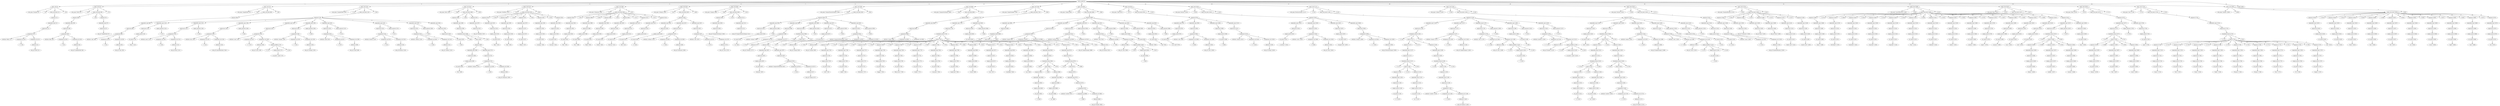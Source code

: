 digraph arpeggio_graph {
2662799601856 [label="textx_model [2]"];
2662799601856->2662798994368 [label="1"]

2662798994368 [label="textx_rule [2]"];
2662798994368->2662798978720 [label="1"]

2662798978720 [label="rule_name 'Program' [2]"];
2662798994368->2662798978832 [label="2"]

2662798978832 [label=" ':' [9]"];
2662798994368->2662798994240 [label="3"]

2662798994240 [label="textx_rule_body [11]"];
2662798994240->2662798994112 [label="1"]

2662798994112 [label="sequence [11]"];
2662798994112->2662798993856 [label="1"]

2662798993856 [label="repeatable_expr [11]"];
2662798993856->2662798993728 [label="1"]

2662798993728 [label="expression [11]"];
2662798993728->2662798992704 [label="1"]

2662798992704 [label="assignment [11]"];
2662798992704->2662798980512 [label="1"]

2662798980512 [label="attribute 'fileds' [11]"];
2662798992704->2662798991680 [label="2"]

2662798991680 [label="assignment_op [18]"];
2662798991680->2662798981072 [label="1"]

2662798981072 [label=" '*=' [18]"];
2662798992704->2662798993472 [label="3"]

2662798993472 [label="assignment_rhs [21]"];
2662798993472->2662798992960 [label="1"]

2662798992960 [label="reference [21]"];
2662798992960->2662798981184 [label="1"]

2662798981184 [label="rule_ref 'Field' [21]"];
2662798994368->2662798980848 [label="4"]

2662798980848 [label=" ';' [28]"];
2662799601856->2662798996160 [label="2"]

2662798996160 [label="textx_rule [31]"];
2662798996160->2662798980960 [label="1"]

2662798980960 [label="rule_name 'Field' [31]"];
2662798996160->2662798981408 [label="2"]

2662798981408 [label=" ':' [36]"];
2662798996160->2662798996032 [label="3"]

2662798996032 [label="textx_rule_body [38]"];
2662798996032->2662798995392 [label="1"]

2662798995392 [label="sequence [38]"];
2662798995392->2662798995136 [label="1"]

2662798995136 [label="repeatable_expr [38]"];
2662798995136->2662798995008 [label="1"]

2662798995008 [label="expression [38]"];
2662798995008->2662798994880 [label="1"]

2662798994880 [label="assignment [38]"];
2662798994880->2662798981520 [label="1"]

2662798981520 [label="attribute 'field' [38]"];
2662798994880->2662798991552 [label="2"]

2662798991552 [label="assignment_op [43]"];
2662798991552->2662798981632 [label="1"]

2662798981632 [label=" '=' [43]"];
2662798994880->2662798994752 [label="3"]

2662798994752 [label="assignment_rhs [44]"];
2662798994752->2662798994624 [label="1"]

2662798994624 [label="reference [44]"];
2662798994624->2662798981744 [label="1"]

2662798981744 [label="rule_ref 'ComplexField' [44]"];
2662798996032->2662798981856 [label="2"]

2662798981856 [label=" '|' [56]"];
2662798996032->2662798995776 [label="3"]

2662798995776 [label="sequence [57]"];
2662798995776->2662798995904 [label="1"]

2662798995904 [label="repeatable_expr [57]"];
2662798995904->2662798995648 [label="1"]

2662798995648 [label="expression [57]"];
2662798995648->2662798982080 [label="1"]

2662798982080 [label="rule_ref 'SimpleField' [57]"];
2662798996160->2662798982192 [label="4"]

2662798982192 [label=" ';' [70]"];
2662799601856->2662798997696 [label="3"]

2662798997696 [label="textx_rule [73]"];
2662798997696->2662798982304 [label="1"]

2662798982304 [label="rule_name 'SimpleField' [73]"];
2662798997696->2662798981968 [label="2"]

2662798981968 [label=" ':' [84]"];
2662798997696->2662798997568 [label="3"]

2662798997568 [label="textx_rule_body [86]"];
2662798997568->2662798997440 [label="1"]

2662798997440 [label="sequence [86]"];
2662798997440->2662798997184 [label="1"]

2662798997184 [label="repeatable_expr [86]"];
2662798997184->2662798997056 [label="1"]

2662798997056 [label="expression [86]"];
2662798997056->2662798996928 [label="1"]

2662798996928 [label="assignment [86]"];
2662798996928->2662798982416 [label="1"]

2662798982416 [label="attribute 'color' [86]"];
2662798996928->2662798996416 [label="2"]

2662798996416 [label="assignment_op [91]"];
2662798996416->2662798982528 [label="1"]

2662798982528 [label=" '=' [91]"];
2662798996928->2662798996800 [label="3"]

2662798996800 [label="assignment_rhs [92]"];
2662798996800->2662798996672 [label="1"]

2662798996672 [label="reference [92]"];
2662798996672->2662798982640 [label="1"]

2662798982640 [label="rule_ref 'Color' [92]"];
2662798997696->2662798982752 [label="4"]

2662798982752 [label=" ';' [99]"];
2662799601856->2662799401024 [label="4"]

2662799401024 [label="textx_rule [102]"];
2662799401024->2662798982864 [label="1"]

2662798982864 [label="rule_name 'ComplexField' [102]"];
2662799401024->2662798978496 [label="2"]

2662798978496 [label=" ':' [114]"];
2662799401024->2662799400768 [label="3"]

2662799400768 [label="textx_rule_body [116]"];
2662799400768->2662799400896 [label="1"]

2662799400896 [label="sequence [116]"];
2662799400896->2662798998336 [label="1"]

2662798998336 [label="repeatable_expr [116]"];
2662798998336->2662798998080 [label="1"]

2662798998080 [label="expression [116]"];
2662798998080->2662798997952 [label="1"]

2662798997952 [label="simple_match [116]"];
2662798997952->2662798997312 [label="1"]

2662798997312 [label="str_match [116]"];
2662798997312->2662798978608 [label="1"]

2662798978608 [label=" ''Party'' [116]"];
2662798998336->2662798998208 [label="2"]

2662798998208 [label="repeat_operator [123]"];
2662798998208->2662798982976 [label="1"]

2662798982976 [label=" '?' [123]"];
2662799400896->2662799392832 [label="2"]

2662799392832 [label="repeatable_expr [125]"];
2662799392832->2662798999232 [label="1"]

2662798999232 [label="expression [125]"];
2662798999232->2662798999104 [label="1"]

2662798999104 [label="assignment [125]"];
2662798999104->2662799360064 [label="1"]

2662799360064 [label="attribute 'party' [125]"];
2662798999104->2662798998592 [label="2"]

2662798998592 [label="assignment_op [130]"];
2662798998592->2662799360176 [label="1"]

2662799360176 [label=" '=' [130]"];
2662798999104->2662798998976 [label="3"]

2662798998976 [label="assignment_rhs [131]"];
2662798998976->2662798998848 [label="1"]

2662798998848 [label="reference [131]"];
2662798998848->2662799360288 [label="1"]

2662799360288 [label="rule_ref 'Party' [131]"];
2662799392832->2662798999360 [label="2"]

2662798999360 [label="repeat_operator [136]"];
2662798999360->2662799360400 [label="1"]

2662799360400 [label=" '?' [136]"];
2662799400896->2662799393984 [label="3"]

2662799393984 [label="repeatable_expr [138]"];
2662799393984->2662799393728 [label="1"]

2662799393728 [label="expression [138]"];
2662799393728->2662799393600 [label="1"]

2662799393600 [label="assignment [138]"];
2662799393600->2662799360512 [label="1"]

2662799360512 [label="attribute 'line' [138]"];
2662799393600->2662799393088 [label="2"]

2662799393088 [label="assignment_op [142]"];
2662799393088->2662799360624 [label="1"]

2662799360624 [label=" '=' [142]"];
2662799393600->2662799393472 [label="3"]

2662799393472 [label="assignment_rhs [144]"];
2662799393472->2662799393344 [label="1"]

2662799393344 [label="reference [144]"];
2662799393344->2662799360736 [label="1"]

2662799360736 [label="rule_ref 'LinesOfPartition' [144]"];
2662799393984->2662799393856 [label="2"]

2662799393856 [label="repeat_operator [160]"];
2662799393856->2662799360848 [label="1"]

2662799360848 [label=" '?' [160]"];
2662799400896->2662799395264 [label="4"]

2662799395264 [label="repeatable_expr [162]"];
2662799395264->2662799395136 [label="1"]

2662799395136 [label="expression [162]"];
2662799395136->2662799395008 [label="1"]

2662799395008 [label="assignment [162]"];
2662799395008->2662799360960 [label="1"]

2662799360960 [label="attribute 'color' [162]"];
2662799395008->2662799394240 [label="2"]

2662799394240 [label="assignment_op [167]"];
2662799394240->2662799361072 [label="1"]

2662799361072 [label=" '+=' [167]"];
2662799395008->2662799394880 [label="3"]

2662799394880 [label="assignment_rhs [169]"];
2662799394880->2662799394496 [label="1"]

2662799394496 [label="reference [169]"];
2662799394496->2662799361184 [label="1"]

2662799361184 [label="rule_ref 'Color' [169]"];
2662799394880->2662799394752 [label="2"]

2662799394752 [label="repeat_modifiers [174]"];
2662799394752->2662799361296 [label="1"]

2662799361296 [label=" '[' [174]"];
2662799394752->2662799394624 [label="2"]

2662799394624 [label="simple_match [175]"];
2662799394624->2662799361408 [label="1"]

2662799361408 [label="re_match '/,|and/' [175]"];
2662799394752->2662799361520 [label="3"]

2662799361520 [label=" ']' [182]"];
2662799400896->2662799396416 [label="5"]

2662799396416 [label="repeatable_expr [185]"];
2662799396416->2662799396160 [label="1"]

2662799396160 [label="expression [185]"];
2662799396160->2662799396032 [label="1"]

2662799396032 [label="assignment [185]"];
2662799396032->2662799361632 [label="1"]

2662799361632 [label="attribute 'charges' [185]"];
2662799396032->2662799395520 [label="2"]

2662799395520 [label="assignment_op [192]"];
2662799395520->2662799361744 [label="1"]

2662799361744 [label=" '=' [192]"];
2662799396032->2662799395904 [label="3"]

2662799395904 [label="assignment_rhs [193]"];
2662799395904->2662799395776 [label="1"]

2662799395776 [label="reference [193]"];
2662799395776->2662799361856 [label="1"]

2662799361856 [label="rule_ref 'Charges' [193]"];
2662799396416->2662799396288 [label="2"]

2662799396288 [label="repeat_operator [200]"];
2662799396288->2662799361968 [label="1"]

2662799361968 [label=" '?' [200]"];
2662799400896->2662799397568 [label="6"]

2662799397568 [label="repeatable_expr [202]"];
2662799397568->2662799397312 [label="1"]

2662799397312 [label="expression [202]"];
2662799397312->2662799397184 [label="1"]

2662799397184 [label="assignment [202]"];
2662799397184->2662799362080 [label="1"]

2662799362080 [label="attribute 'chief' [202]"];
2662799397184->2662799396672 [label="2"]

2662799396672 [label="assignment_op [207]"];
2662799396672->2662799362192 [label="1"]

2662799362192 [label=" '=' [207]"];
2662799397184->2662799397056 [label="3"]

2662799397056 [label="assignment_rhs [208]"];
2662799397056->2662799396928 [label="1"]

2662799396928 [label="reference [208]"];
2662799396928->2662799362304 [label="1"]

2662799362304 [label="rule_ref 'Chief' [208]"];
2662799397568->2662799397440 [label="2"]

2662799397440 [label="repeat_operator [213]"];
2662799397440->2662799362416 [label="1"]

2662799362416 [label=" '?' [213]"];
2662799400896->2662799398720 [label="7"]

2662799398720 [label="repeatable_expr [216]"];
2662799398720->2662799398464 [label="1"]

2662799398464 [label="expression [216]"];
2662799398464->2662799398336 [label="1"]

2662799398336 [label="assignment [216]"];
2662799398336->2662799362528 [label="1"]

2662799362528 [label="attribute 'bordure' [216]"];
2662799398336->2662799397824 [label="2"]

2662799397824 [label="assignment_op [223]"];
2662799397824->2662799362640 [label="1"]

2662799362640 [label=" '=' [223]"];
2662799398336->2662799398208 [label="3"]

2662799398208 [label="assignment_rhs [224]"];
2662799398208->2662799398080 [label="1"]

2662799398080 [label="reference [224]"];
2662799398080->2662799362752 [label="1"]

2662799362752 [label="rule_ref 'Bordure' [224]"];
2662799398720->2662799398592 [label="2"]

2662799398592 [label="repeat_operator [231]"];
2662799398592->2662799362864 [label="1"]

2662799362864 [label=" '?' [231]"];
2662799400896->2662799399872 [label="8"]

2662799399872 [label="repeatable_expr [233]"];
2662799399872->2662799399616 [label="1"]

2662799399616 [label="expression [233]"];
2662799399616->2662799399488 [label="1"]

2662799399488 [label="assignment [233]"];
2662799399488->2662799362976 [label="1"]

2662799362976 [label="attribute 'cadency' [233]"];
2662799399488->2662799398976 [label="2"]

2662799398976 [label="assignment_op [240]"];
2662799398976->2662799363088 [label="1"]

2662799363088 [label=" '=' [240]"];
2662799399488->2662799399360 [label="3"]

2662799399360 [label="assignment_rhs [241]"];
2662799399360->2662799399232 [label="1"]

2662799399232 [label="reference [241]"];
2662799399232->2662799363200 [label="1"]

2662799363200 [label="rule_ref 'Cadency' [241]"];
2662799399872->2662799399744 [label="2"]

2662799399744 [label="repeat_operator [248]"];
2662799399744->2662799363312 [label="1"]

2662799363312 [label=" '?' [248]"];
2662799400896->2662799400384 [label="9"]

2662799400384 [label="repeatable_expr [250]"];
2662799400384->2662799400256 [label="1"]

2662799400256 [label="expression [250]"];
2662799400256->2662799400128 [label="1"]

2662799400128 [label="simple_match [250]"];
2662799400128->2662799400000 [label="1"]

2662799400000 [label="str_match [250]"];
2662799400000->2662799363424 [label="1"]

2662799363424 [label=" ''.'' [250]"];
2662799401024->2662799363536 [label="4"]

2662799363536 [label=" ';' [258]"];
2662799601856->2662799404096 [label="5"]

2662799404096 [label="textx_rule [261]"];
2662799404096->2662799363648 [label="1"]

2662799363648 [label="rule_name 'Party' [261]"];
2662799404096->2662799363760 [label="2"]

2662799363760 [label=" ':' [266]"];
2662799404096->2662799403968 [label="3"]

2662799403968 [label="textx_rule_body [268]"];
2662799403968->2662799403328 [label="1"]

2662799403328 [label="sequence [268]"];
2662799403328->2662799402560 [label="1"]

2662799402560 [label="repeatable_expr [268]"];
2662799402560->2662799403072 [label="1"]

2662799403072 [label="expression [268]"];
2662799403072->2662799402944 [label="1"]

2662799402944 [label="bracketed_choice [268]"];
2662799402944->2662799363872 [label="1"]

2662799363872 [label=" '(' [268]"];
2662799402944->2662799402816 [label="2"]

2662799402816 [label="choice [269]"];
2662799402816->2662799402688 [label="1"]

2662799402688 [label="sequence [269]"];
2662799402688->2662799401408 [label="1"]

2662799401408 [label="repeatable_expr [269]"];
2662799401408->2662799401280 [label="1"]

2662799401280 [label="expression [269]"];
2662799401280->2662799400640 [label="1"]

2662799400640 [label="simple_match [269]"];
2662799400640->2662799400512 [label="1"]

2662799400512 [label="str_match [269]"];
2662799400512->2662799363984 [label="1"]

2662799363984 [label=" ''Per'' [269]"];
2662799402688->2662799402432 [label="2"]

2662799402432 [label="repeatable_expr [275]"];
2662799402432->2662799402304 [label="1"]

2662799402304 [label="expression [275]"];
2662799402304->2662799402176 [label="1"]

2662799402176 [label="assignment [275]"];
2662799402176->2662799364096 [label="1"]

2662799364096 [label="attribute 'ordinary' [275]"];
2662799402176->2662799401664 [label="2"]

2662799401664 [label="assignment_op [283]"];
2662799401664->2662799364208 [label="1"]

2662799364208 [label=" '=' [283]"];
2662799402176->2662799402048 [label="3"]

2662799402048 [label="assignment_rhs [284]"];
2662799402048->2662799401920 [label="1"]

2662799401920 [label="reference [284]"];
2662799401920->2662799364320 [label="1"]

2662799364320 [label="rule_ref 'Ordinaries' [284]"];
2662799402944->2662799364432 [label="3"]

2662799364432 [label=" ')' [294]"];
2662799403968->2662799364544 [label="2"]

2662799364544 [label=" '|' [295]"];
2662799403968->2662799403712 [label="3"]

2662799403712 [label="sequence [297]"];
2662799403712->2662799403840 [label="1"]

2662799403840 [label="repeatable_expr [297]"];
2662799403840->2662799403584 [label="1"]

2662799403584 [label="expression [297]"];
2662799403584->2662799364768 [label="1"]

2662799364768 [label="rule_ref 'MultiPart' [297]"];
2662799404096->2662799364880 [label="4"]

2662799364880 [label=" ';' [309]"];
2662799601856->2662799407680 [label="6"]

2662799407680 [label="textx_rule [312]"];
2662799407680->2662799364992 [label="1"]

2662799364992 [label="rule_name 'MultiPart' [312]"];
2662799407680->2662799364656 [label="2"]

2662799364656 [label=" ':' [321]"];
2662799407680->2662799407552 [label="3"]

2662799407552 [label="textx_rule_body [323]"];
2662799407552->2662799404864 [label="1"]

2662799404864 [label="sequence [323]"];
2662799404864->2662799404608 [label="1"]

2662799404608 [label="repeatable_expr [323]"];
2662799404608->2662799404480 [label="1"]

2662799404480 [label="expression [323]"];
2662799404480->2662799404352 [label="1"]

2662799404352 [label="simple_match [323]"];
2662799404352->2662799403456 [label="1"]

2662799403456 [label="str_match [323]"];
2662799403456->2662799365104 [label="1"]

2662799365104 [label=" ''Bary'' [323]"];
2662799407552->2662799365216 [label="2"]

2662799365216 [label=" '|' [329]"];
2662799407552->2662799405504 [label="3"]

2662799405504 [label="sequence [330]"];
2662799405504->2662799405248 [label="1"]

2662799405248 [label="repeatable_expr [330]"];
2662799405248->2662799405120 [label="1"]

2662799405120 [label="expression [330]"];
2662799405120->2662799404992 [label="1"]

2662799404992 [label="simple_match [330]"];
2662799404992->2662799404736 [label="1"]

2662799404736 [label="str_match [330]"];
2662799404736->2662799365328 [label="1"]

2662799365328 [label=" ''Paly'' [330]"];
2662799407552->2662799365440 [label="4"]

2662799365440 [label=" '|' [336]"];
2662799407552->2662799406144 [label="5"]

2662799406144 [label="sequence [337]"];
2662799406144->2662799405888 [label="1"]

2662799405888 [label="repeatable_expr [337]"];
2662799405888->2662799405760 [label="1"]

2662799405760 [label="expression [337]"];
2662799405760->2662799405632 [label="1"]

2662799405632 [label="simple_match [337]"];
2662799405632->2662799405376 [label="1"]

2662799405376 [label="str_match [337]"];
2662799405376->2662799365552 [label="1"]

2662799365552 [label=" ''Bendy'' [337]"];
2662799407552->2662799365664 [label="6"]

2662799365664 [label=" '|' [344]"];
2662799407552->2662799406784 [label="7"]

2662799406784 [label="sequence [345]"];
2662799406784->2662799406528 [label="1"]

2662799406528 [label="repeatable_expr [345]"];
2662799406528->2662799406400 [label="1"]

2662799406400 [label="expression [345]"];
2662799406400->2662799406272 [label="1"]

2662799406272 [label="simple_match [345]"];
2662799406272->2662799406016 [label="1"]

2662799406016 [label="str_match [345]"];
2662799406016->2662799365776 [label="1"]

2662799365776 [label=" ''Lozengy'' [345]"];
2662799407552->2662799365888 [label="8"]

2662799365888 [label=" '|' [354]"];
2662799407552->2662799407424 [label="9"]

2662799407424 [label="sequence [355]"];
2662799407424->2662799407168 [label="1"]

2662799407168 [label="repeatable_expr [355]"];
2662799407168->2662799407040 [label="1"]

2662799407040 [label="expression [355]"];
2662799407040->2662799406912 [label="1"]

2662799406912 [label="simple_match [355]"];
2662799406912->2662799406656 [label="1"]

2662799406656 [label="str_match [355]"];
2662799406656->2662799366000 [label="1"]

2662799366000 [label=" ''Gyronny'' [355]"];
2662799407680->2662799366112 [label="4"]

2662799366112 [label=" ';' [366]"];
2662799601856->2662799428416 [label="7"]

2662799428416 [label="textx_rule [369]"];
2662799428416->2662799366224 [label="1"]

2662799366224 [label="rule_name 'Ordinaries' [369]"];
2662799428416->2662799366336 [label="2"]

2662799366336 [label=" ':' [379]"];
2662799428416->2662799428288 [label="3"]

2662799428288 [label="textx_rule_body [381]"];
2662799428288->2662799408448 [label="1"]

2662799408448 [label="sequence [381]"];
2662799408448->2662799408192 [label="1"]

2662799408192 [label="repeatable_expr [381]"];
2662799408192->2662799408064 [label="1"]

2662799408064 [label="expression [381]"];
2662799408064->2662799407936 [label="1"]

2662799407936 [label="simple_match [381]"];
2662799407936->2662799407296 [label="1"]

2662799407296 [label="str_match [381]"];
2662799407296->2662799366448 [label="1"]

2662799366448 [label=" ''Pale'' [381]"];
2662799428288->2662799366560 [label="2"]

2662799366560 [label=" '|' [387]"];
2662799428288->2662799425600 [label="3"]

2662799425600 [label="sequence [388]"];
2662799425600->2662799408832 [label="1"]

2662799408832 [label="repeatable_expr [388]"];
2662799408832->2662799408704 [label="1"]

2662799408704 [label="expression [388]"];
2662799408704->2662799408576 [label="1"]

2662799408576 [label="simple_match [388]"];
2662799408576->2662799408320 [label="1"]

2662799408320 [label="str_match [388]"];
2662799408320->2662799366672 [label="1"]

2662799366672 [label=" ''Fess'' [388]"];
2662799428288->2662799366784 [label="4"]

2662799366784 [label=" '|' [394]"];
2662799428288->2662799426240 [label="5"]

2662799426240 [label="sequence [395]"];
2662799426240->2662799425984 [label="1"]

2662799425984 [label="repeatable_expr [395]"];
2662799425984->2662799425856 [label="1"]

2662799425856 [label="expression [395]"];
2662799425856->2662799425728 [label="1"]

2662799425728 [label="simple_match [395]"];
2662799425728->2662799408960 [label="1"]

2662799408960 [label="str_match [395]"];
2662799408960->2662799366896 [label="1"]

2662799366896 [label=" ''Bend'' [395]"];
2662799428288->2662799367008 [label="6"]

2662799367008 [label=" '|' [401]"];
2662799428288->2662799426880 [label="7"]

2662799426880 [label="sequence [402]"];
2662799426880->2662799426624 [label="1"]

2662799426624 [label="repeatable_expr [402]"];
2662799426624->2662799426496 [label="1"]

2662799426496 [label="expression [402]"];
2662799426496->2662799426368 [label="1"]

2662799426368 [label="simple_match [402]"];
2662799426368->2662799426112 [label="1"]

2662799426112 [label="str_match [402]"];
2662799426112->2662799367120 [label="1"]

2662799367120 [label=" ''Saltire'' [402]"];
2662799428288->2662799367232 [label="8"]

2662799367232 [label=" '|' [411]"];
2662799428288->2662799427520 [label="9"]

2662799427520 [label="sequence [412]"];
2662799427520->2662799427264 [label="1"]

2662799427264 [label="repeatable_expr [412]"];
2662799427264->2662799427136 [label="1"]

2662799427136 [label="expression [412]"];
2662799427136->2662799427008 [label="1"]

2662799427008 [label="simple_match [412]"];
2662799427008->2662799426752 [label="1"]

2662799426752 [label="str_match [412]"];
2662799426752->2662799367344 [label="1"]

2662799367344 [label=" ''Chevron'' [412]"];
2662799428288->2662799367456 [label="10"]

2662799367456 [label=" '|' [421]"];
2662799428288->2662799428160 [label="11"]

2662799428160 [label="sequence [422]"];
2662799428160->2662799427904 [label="1"]

2662799427904 [label="repeatable_expr [422]"];
2662799427904->2662799427776 [label="1"]

2662799427776 [label="expression [422]"];
2662799427776->2662799427648 [label="1"]

2662799427648 [label="simple_match [422]"];
2662799427648->2662799427392 [label="1"]

2662799427392 [label="str_match [422]"];
2662799427392->2662799367568 [label="1"]

2662799367568 [label=" ''Pall'' [422]"];
2662799428416->2662799367680 [label="4"]

2662799367680 [label=" ';' [430]"];
2662799601856->2662799431488 [label="8"]

2662799431488 [label="textx_rule [433]"];
2662799431488->2662799367792 [label="1"]

2662799367792 [label="rule_name 'Ordinary' [433]"];
2662799431488->2662799367904 [label="2"]

2662799367904 [label=" ':' [441]"];
2662799431488->2662799431360 [label="3"]

2662799431360 [label="textx_rule_body [443]"];
2662799431360->2662799431232 [label="1"]

2662799431232 [label="sequence [443]"];
2662799431232->2662799428928 [label="1"]

2662799428928 [label="repeatable_expr [443]"];
2662799428928->2662799428800 [label="1"]

2662799428800 [label="expression [443]"];
2662799428800->2662799428672 [label="1"]

2662799428672 [label="simple_match [443]"];
2662799428672->2662799428032 [label="1"]

2662799428032 [label="str_match [443]"];
2662799428032->2662799368016 [label="1"]

2662799368016 [label=" ''a'' [443]"];
2662799431232->2662799429952 [label="2"]

2662799429952 [label="repeatable_expr [447]"];
2662799429952->2662799429824 [label="1"]

2662799429824 [label="expression [447]"];
2662799429824->2662799429696 [label="1"]

2662799429696 [label="assignment [447]"];
2662799429696->2662799368128 [label="1"]

2662799368128 [label="attribute 'ordinary' [447]"];
2662799429696->2662799429184 [label="2"]

2662799429184 [label="assignment_op [455]"];
2662799429184->2662799368240 [label="1"]

2662799368240 [label=" '=' [455]"];
2662799429696->2662799429568 [label="3"]

2662799429568 [label="assignment_rhs [456]"];
2662799429568->2662799429440 [label="1"]

2662799429440 [label="reference [456]"];
2662799429440->2662799368352 [label="1"]

2662799368352 [label="rule_ref 'Ordinaries' [456]"];
2662799431232->2662799430976 [label="3"]

2662799430976 [label="repeatable_expr [467]"];
2662799430976->2662799430848 [label="1"]

2662799430848 [label="expression [467]"];
2662799430848->2662799430720 [label="1"]

2662799430720 [label="assignment [467]"];
2662799430720->2662799368464 [label="1"]

2662799368464 [label="attribute 'color' [467]"];
2662799430720->2662799430208 [label="2"]

2662799430208 [label="assignment_op [472]"];
2662799430208->2662799368576 [label="1"]

2662799368576 [label=" '=' [472]"];
2662799430720->2662799430592 [label="3"]

2662799430592 [label="assignment_rhs [473]"];
2662799430592->2662799430464 [label="1"]

2662799430464 [label="reference [473]"];
2662799430464->2662799368688 [label="1"]

2662799368688 [label="rule_ref 'Color' [473]"];
2662799431488->2662799368800 [label="4"]

2662799368800 [label=" ';' [480]"];
2662799601856->2662799432896 [label="9"]

2662799432896 [label="textx_rule [483]"];
2662799432896->2662799368912 [label="1"]

2662799368912 [label="rule_name 'Charges' [483]"];
2662799432896->2662799369024 [label="2"]

2662799369024 [label=" ':' [490]"];
2662799432896->2662799432768 [label="3"]

2662799432768 [label="textx_rule_body [493]"];
2662799432768->2662799432000 [label="1"]

2662799432000 [label="sequence [493]"];
2662799432000->2662799432128 [label="1"]

2662799432128 [label="repeatable_expr [493]"];
2662799432128->2662799431872 [label="1"]

2662799431872 [label="expression [493]"];
2662799431872->2662799369248 [label="1"]

2662799369248 [label="rule_ref 'ChargesNoOrdinary' [493]"];
2662799432768->2662799369360 [label="2"]

2662799369360 [label=" '|' [510]"];
2662799432768->2662799432512 [label="3"]

2662799432512 [label="sequence [511]"];
2662799432512->2662799432640 [label="1"]

2662799432640 [label="repeatable_expr [511]"];
2662799432640->2662799432384 [label="1"]

2662799432384 [label="expression [511]"];
2662799432384->2662799369136 [label="1"]

2662799369136 [label="rule_ref 'ChargesThereIsOrdinary' [511]"];
2662799432896->2662799369584 [label="4"]

2662799369584 [label=" ';' [535]"];
2662799601856->2662799439296 [label="10"]

2662799439296 [label="textx_rule [538]"];
2662799439296->2662799369696 [label="1"]

2662799369696 [label="rule_name 'ChargesThereIsOrdinary' [538]"];
2662799439296->2662799369472 [label="2"]

2662799369472 [label=" ':' [560]"];
2662799439296->2662799439168 [label="3"]

2662799439168 [label="textx_rule_body [562]"];
2662799439168->2662799439040 [label="1"]

2662799439040 [label="sequence [562]"];
2662799439040->2662799433664 [label="1"]

2662799433664 [label="repeatable_expr [562]"];
2662799433664->2662799433408 [label="1"]

2662799433408 [label="expression [562]"];
2662799433408->2662799433280 [label="1"]

2662799433280 [label="simple_match [562]"];
2662799433280->2662799432256 [label="1"]

2662799432256 [label="str_match [562]"];
2662799432256->2662799369808 [label="1"]

2662799369808 [label=" ''on'' [562]"];
2662799433664->2662799433536 [label="2"]

2662799433536 [label="repeat_operator [566]"];
2662799433536->2662799369920 [label="1"]

2662799369920 [label=" '?' [566]"];
2662799439040->2662799434688 [label="2"]

2662799434688 [label="repeatable_expr [568]"];
2662799434688->2662799434560 [label="1"]

2662799434560 [label="expression [568]"];
2662799434560->2662799434432 [label="1"]

2662799434432 [label="assignment [568]"];
2662799434432->2662799370032 [label="1"]

2662799370032 [label="attribute 'ordinary' [568]"];
2662799434432->2662799433920 [label="2"]

2662799433920 [label="assignment_op [576]"];
2662799433920->2662799370144 [label="1"]

2662799370144 [label=" '=' [576]"];
2662799434432->2662799434304 [label="3"]

2662799434304 [label="assignment_rhs [577]"];
2662799434304->2662799434176 [label="1"]

2662799434176 [label="reference [577]"];
2662799434176->2662799370256 [label="1"]

2662799370256 [label="rule_ref 'Ordinary' [577]"];
2662799439040->2662799436992 [label="3"]

2662799436992 [label="repeatable_expr [586]"];
2662799436992->2662799436864 [label="1"]

2662799436864 [label="expression [586]"];
2662799436864->2662799436736 [label="1"]

2662799436736 [label="bracketed_choice [586]"];
2662799436736->2662799370368 [label="1"]

2662799370368 [label=" '(' [586]"];
2662799436736->2662799436608 [label="2"]

2662799436608 [label="choice [587]"];
2662799436608->2662799436480 [label="1"]

2662799436480 [label="sequence [587]"];
2662799436480->2662799435200 [label="1"]

2662799435200 [label="repeatable_expr [587]"];
2662799435200->2662799435072 [label="1"]

2662799435072 [label="expression [587]"];
2662799435072->2662799434944 [label="1"]

2662799434944 [label="simple_match [587]"];
2662799434944->2662799434816 [label="1"]

2662799434816 [label="str_match [587]"];
2662799434816->2662799370480 [label="1"]

2662799370480 [label=" ''between'' [587]"];
2662799436480->2662799436224 [label="2"]

2662799436224 [label="repeatable_expr [597]"];
2662799436224->2662799436096 [label="1"]

2662799436096 [label="expression [597]"];
2662799436096->2662799435968 [label="1"]

2662799435968 [label="assignment [597]"];
2662799435968->2662799370592 [label="1"]

2662799370592 [label="attribute 'chargesOnTheFiled' [597]"];
2662799435968->2662799435456 [label="2"]

2662799435456 [label="assignment_op [615]"];
2662799435456->2662799370704 [label="1"]

2662799370704 [label=" '=' [615]"];
2662799435968->2662799435840 [label="3"]

2662799435840 [label="assignment_rhs [617]"];
2662799435840->2662799435712 [label="1"]

2662799435712 [label="reference [617]"];
2662799435712->2662799370816 [label="1"]

2662799370816 [label="rule_ref 'Charge' [617]"];
2662799436736->2662799370928 [label="3"]

2662799370928 [label=" ')' [624]"];
2662799436992->2662799436352 [label="2"]

2662799436352 [label="repeat_operator [625]"];
2662799436352->2662799371040 [label="1"]

2662799371040 [label=" '?' [625]"];
2662799439040->2662799437632 [label="4"]

2662799437632 [label="repeatable_expr [627]"];
2662799437632->2662799437376 [label="1"]

2662799437376 [label="expression [627]"];
2662799437376->2662799437248 [label="1"]

2662799437248 [label="simple_match [627]"];
2662799437248->2662799437120 [label="1"]

2662799437120 [label="str_match [627]"];
2662799437120->2662799371152 [label="1"]

2662799371152 [label=" '','' [627]"];
2662799437632->2662799437504 [label="2"]

2662799437504 [label="repeat_operator [630]"];
2662799437504->2662799371264 [label="1"]

2662799371264 [label=" '?' [630]"];
2662799439040->2662799438784 [label="5"]

2662799438784 [label="repeatable_expr [632]"];
2662799438784->2662799438528 [label="1"]

2662799438528 [label="expression [632]"];
2662799438528->2662799438400 [label="1"]

2662799438400 [label="assignment [632]"];
2662799438400->2662799371376 [label="1"]

2662799371376 [label="attribute 'chargesOnTheOrdinary' [632]"];
2662799438400->2662799437888 [label="2"]

2662799437888 [label="assignment_op [652]"];
2662799437888->2662799371488 [label="1"]

2662799371488 [label=" '=' [652]"];
2662799438400->2662799438272 [label="3"]

2662799438272 [label="assignment_rhs [653]"];
2662799438272->2662799438144 [label="1"]

2662799438144 [label="reference [653]"];
2662799438144->2662799371600 [label="1"]

2662799371600 [label="rule_ref 'Charge' [653]"];
2662799438784->2662799438656 [label="2"]

2662799438656 [label="repeat_operator [659]"];
2662799438656->2662799371712 [label="1"]

2662799371712 [label=" '?' [659]"];
2662799439296->2662799371824 [label="4"]

2662799371824 [label=" ';' [662]"];
2662799601856->2662799440832 [label="11"]

2662799440832 [label="textx_rule [665]"];
2662799440832->2662799371936 [label="1"]

2662799371936 [label="rule_name 'ChargesNoOrdinary' [665]"];
2662799440832->2662799372048 [label="2"]

2662799372048 [label=" ':' [682]"];
2662799440832->2662799440704 [label="3"]

2662799440704 [label="textx_rule_body [684]"];
2662799440704->2662799440576 [label="1"]

2662799440576 [label="sequence [684]"];
2662799440576->2662799440320 [label="1"]

2662799440320 [label="repeatable_expr [684]"];
2662799440320->2662799440192 [label="1"]

2662799440192 [label="expression [684]"];
2662799440192->2662799440064 [label="1"]

2662799440064 [label="assignment [684]"];
2662799440064->2662799372160 [label="1"]

2662799372160 [label="attribute 'charge' [684]"];
2662799440064->2662799439552 [label="2"]

2662799439552 [label="assignment_op [691]"];
2662799439552->2662799372272 [label="1"]

2662799372272 [label=" '+=' [691]"];
2662799440064->2662799439936 [label="3"]

2662799439936 [label="assignment_rhs [693]"];
2662799439936->2662799439808 [label="1"]

2662799439808 [label="reference [693]"];
2662799439808->2662799372384 [label="1"]

2662799372384 [label="rule_ref 'Charge' [693]"];
2662799440832->2662799372496 [label="4"]

2662799372496 [label=" ';' [701]"];
2662799601856->2662799466688 [label="12"]

2662799466688 [label="textx_rule [704]"];
2662799466688->2662799372608 [label="1"]

2662799372608 [label="rule_name 'SimpleCharges' [704]"];
2662799466688->2662799372720 [label="2"]

2662799372720 [label=" ':' [717]"];
2662799466688->2662799466560 [label="3"]

2662799466560 [label="textx_rule_body [719]"];
2662799466560->2662799466432 [label="1"]

2662799466432 [label="sequence [719]"];
2662799466432->2662799464000 [label="1"]

2662799464000 [label="repeatable_expr [719]"];
2662799464000->2662799465664 [label="1"]

2662799465664 [label="expression [719]"];
2662799465664->2662799465536 [label="1"]

2662799465536 [label="bracketed_choice [719]"];
2662799465536->2662799372832 [label="1"]

2662799372832 [label=" '(' [719]"];
2662799465536->2662799465408 [label="2"]

2662799465408 [label="choice [720]"];
2662799465408->2662799441600 [label="1"]

2662799441600 [label="sequence [720]"];
2662799441600->2662799441344 [label="1"]

2662799441344 [label="repeatable_expr [720]"];
2662799441344->2662799441216 [label="1"]

2662799441216 [label="expression [720]"];
2662799441216->2662799441088 [label="1"]

2662799441088 [label="simple_match [720]"];
2662799441088->2662799440448 [label="1"]

2662799440448 [label="str_match [720]"];
2662799440448->2662799372944 [label="1"]

2662799372944 [label=" ''wolf'' [720]"];
2662799465408->2662799373056 [label="2"]

2662799373056 [label=" '|' [726]"];
2662799465408->2662799458752 [label="3"]

2662799458752 [label="sequence [728]"];
2662799458752->2662799458496 [label="1"]

2662799458496 [label="repeatable_expr [728]"];
2662799458496->2662799458368 [label="1"]

2662799458368 [label="expression [728]"];
2662799458368->2662799441728 [label="1"]

2662799441728 [label="simple_match [728]"];
2662799441728->2662799441472 [label="1"]

2662799441472 [label="str_match [728]"];
2662799441472->2662799373168 [label="1"]

2662799373168 [label=" ''pellet'' [728]"];
2662799465408->2662799373280 [label="4"]

2662799373280 [label=" '|' [736]"];
2662799465408->2662799459392 [label="5"]

2662799459392 [label="sequence [737]"];
2662799459392->2662799459136 [label="1"]

2662799459136 [label="repeatable_expr [737]"];
2662799459136->2662799459008 [label="1"]

2662799459008 [label="expression [737]"];
2662799459008->2662799458880 [label="1"]

2662799458880 [label="simple_match [737]"];
2662799458880->2662799458624 [label="1"]

2662799458624 [label="str_match [737]"];
2662799458624->2662799373392 [label="1"]

2662799373392 [label=" ''fetterlock'' [737]"];
2662799465408->2662799373504 [label="6"]

2662799373504 [label=" '|' [749]"];
2662799465408->2662799460032 [label="7"]

2662799460032 [label="sequence [750]"];
2662799460032->2662799459776 [label="1"]

2662799459776 [label="repeatable_expr [750]"];
2662799459776->2662799459648 [label="1"]

2662799459648 [label="expression [750]"];
2662799459648->2662799459520 [label="1"]

2662799459520 [label="simple_match [750]"];
2662799459520->2662799459264 [label="1"]

2662799459264 [label="str_match [750]"];
2662799459264->2662799373616 [label="1"]

2662799373616 [label=" ''dagger'' [750]"];
2662799465408->2662799373728 [label="8"]

2662799373728 [label=" '|' [758]"];
2662799465408->2662799460672 [label="9"]

2662799460672 [label="sequence [759]"];
2662799460672->2662799460416 [label="1"]

2662799460416 [label="repeatable_expr [759]"];
2662799460416->2662799460288 [label="1"]

2662799460288 [label="expression [759]"];
2662799460288->2662799460160 [label="1"]

2662799460160 [label="simple_match [759]"];
2662799460160->2662799459904 [label="1"]

2662799459904 [label="str_match [759]"];
2662799459904->2662799373840 [label="1"]

2662799373840 [label=" ''fleurs de lis'' [759]"];
2662799465408->2662799373952 [label="10"]

2662799373952 [label=" '|' [774]"];
2662799465408->2662799461312 [label="11"]

2662799461312 [label="sequence [775]"];
2662799461312->2662799461056 [label="1"]

2662799461056 [label="repeatable_expr [775]"];
2662799461056->2662799460928 [label="1"]

2662799460928 [label="expression [775]"];
2662799460928->2662799460800 [label="1"]

2662799460800 [label="simple_match [775]"];
2662799460800->2662799460544 [label="1"]

2662799460544 [label="str_match [775]"];
2662799460544->2662799374064 [label="1"]

2662799374064 [label=" ''mullet'' [775]"];
2662799465408->2662799374176 [label="12"]

2662799374176 [label=" '|' [783]"];
2662799465408->2662799461952 [label="13"]

2662799461952 [label="sequence [784]"];
2662799461952->2662799461696 [label="1"]

2662799461696 [label="repeatable_expr [784]"];
2662799461696->2662799461568 [label="1"]

2662799461568 [label="expression [784]"];
2662799461568->2662799461440 [label="1"]

2662799461440 [label="simple_match [784]"];
2662799461440->2662799461184 [label="1"]

2662799461184 [label="str_match [784]"];
2662799461184->2662799374288 [label="1"]

2662799374288 [label=" ''crescents'' [784]"];
2662799465408->2662799374400 [label="14"]

2662799374400 [label=" '|' [795]"];
2662799465408->2662799462592 [label="15"]

2662799462592 [label="sequence [796]"];
2662799462592->2662799462336 [label="1"]

2662799462336 [label="repeatable_expr [796]"];
2662799462336->2662799462208 [label="1"]

2662799462208 [label="expression [796]"];
2662799462208->2662799462080 [label="1"]

2662799462080 [label="simple_match [796]"];
2662799462080->2662799461824 [label="1"]

2662799461824 [label="str_match [796]"];
2662799461824->2662799374512 [label="1"]

2662799374512 [label=" ''maple leaf'' [796]"];
2662799465408->2662799374624 [label="16"]

2662799374624 [label=" '|' [808]"];
2662799465408->2662799463232 [label="17"]

2662799463232 [label="sequence [809]"];
2662799463232->2662799462976 [label="1"]

2662799462976 [label="repeatable_expr [809]"];
2662799462976->2662799462848 [label="1"]

2662799462848 [label="expression [809]"];
2662799462848->2662799462720 [label="1"]

2662799462720 [label="simple_match [809]"];
2662799462720->2662799462464 [label="1"]

2662799462464 [label="str_match [809]"];
2662799462464->2662799374736 [label="1"]

2662799374736 [label=" ''sword'' [809]"];
2662799465408->2662799374848 [label="18"]

2662799374848 [label=" '|' [816]"];
2662799465408->2662799463872 [label="19"]

2662799463872 [label="sequence [817]"];
2662799463872->2662799463616 [label="1"]

2662799463616 [label="repeatable_expr [817]"];
2662799463616->2662799463488 [label="1"]

2662799463488 [label="expression [817]"];
2662799463488->2662799463360 [label="1"]

2662799463360 [label="simple_match [817]"];
2662799463360->2662799463104 [label="1"]

2662799463104 [label="str_match [817]"];
2662799463104->2662799374960 [label="1"]

2662799374960 [label=" ''rose'' [817]"];
2662799465408->2662799375072 [label="20"]

2662799375072 [label=" '|' [823]"];
2662799465408->2662799464640 [label="21"]

2662799464640 [label="sequence [824]"];
2662799464640->2662799464384 [label="1"]

2662799464384 [label="repeatable_expr [824]"];
2662799464384->2662799464256 [label="1"]

2662799464256 [label="expression [824]"];
2662799464256->2662799464128 [label="1"]

2662799464128 [label="simple_match [824]"];
2662799464128->2662799463744 [label="1"]

2662799463744 [label="str_match [824]"];
2662799463744->2662799375184 [label="1"]

2662799375184 [label=" ''snowflake'' [824]"];
2662799465408->2662799375296 [label="22"]

2662799375296 [label=" '|' [835]"];
2662799465408->2662799465280 [label="23"]

2662799465280 [label="sequence [836]"];
2662799465280->2662799465024 [label="1"]

2662799465024 [label="repeatable_expr [836]"];
2662799465024->2662799464896 [label="1"]

2662799464896 [label="expression [836]"];
2662799464896->2662799464768 [label="1"]

2662799464768 [label="simple_match [836]"];
2662799464768->2662799464512 [label="1"]

2662799464512 [label="str_match [836]"];
2662799464512->2662799375408 [label="1"]

2662799375408 [label=" ''cup'' [836]"];
2662799465536->2662799375520 [label="3"]

2662799375520 [label=" ')' [841]"];
2662799466432->2662799466176 [label="2"]

2662799466176 [label="repeatable_expr [843]"];
2662799466176->2662799465920 [label="1"]

2662799465920 [label="expression [843]"];
2662799465920->2662799465792 [label="1"]

2662799465792 [label="simple_match [843]"];
2662799465792->2662799465152 [label="1"]

2662799465152 [label="str_match [843]"];
2662799465152->2662799375632 [label="1"]

2662799375632 [label=" ''s'' [843]"];
2662799466176->2662799466048 [label="2"]

2662799466048 [label="repeat_operator [846]"];
2662799466048->2662799375744 [label="1"]

2662799375744 [label=" '?' [846]"];
2662799466688->2662799375856 [label="4"]

2662799375856 [label=" ';' [849]"];
2662799601856->2662799509312 [label="13"]

2662799509312 [label="textx_rule [852]"];
2662799509312->2662799375968 [label="1"]

2662799375968 [label="rule_name 'Charge' [852]"];
2662799509312->2662799376080 [label="2"]

2662799376080 [label=" ':' [858]"];
2662799509312->2662799509184 [label="3"]

2662799509184 [label="textx_rule_body [860]"];
2662799509184->2662799509056 [label="1"]

2662799509056 [label="sequence [860]"];
2662799509056->2662799470400 [label="1"]

2662799470400 [label="repeatable_expr [860]"];
2662799470400->2662799470912 [label="1"]

2662799470912 [label="expression [860]"];
2662799470912->2662799470784 [label="1"]

2662799470784 [label="bracketed_choice [860]"];
2662799470784->2662799376192 [label="1"]

2662799376192 [label=" '(' [860]"];
2662799470784->2662799470656 [label="2"]

2662799470656 [label="choice [861]"];
2662799470656->2662799468736 [label="1"]

2662799468736 [label="sequence [861]"];
2662799468736->2662799467968 [label="1"]

2662799467968 [label="repeatable_expr [861]"];
2662799467968->2662799468480 [label="1"]

2662799468480 [label="expression [861]"];
2662799468480->2662799468352 [label="1"]

2662799468352 [label="bracketed_choice [861]"];
2662799468352->2662799491136 [label="1"]

2662799491136 [label=" '(' [861]"];
2662799468352->2662799468224 [label="2"]

2662799468224 [label="choice [862]"];
2662799468224->2662799467456 [label="1"]

2662799467456 [label="sequence [862]"];
2662799467456->2662799467200 [label="1"]

2662799467200 [label="repeatable_expr [862]"];
2662799467200->2662799467072 [label="1"]

2662799467072 [label="expression [862]"];
2662799467072->2662799466944 [label="1"]

2662799466944 [label="simple_match [862]"];
2662799466944->2662799466304 [label="1"]

2662799466304 [label="str_match [862]"];
2662799466304->2662799491248 [label="1"]

2662799491248 [label=" ''a'' [862]"];
2662799468224->2662799491360 [label="2"]

2662799491360 [label=" '|' [865]"];
2662799468224->2662799468096 [label="3"]

2662799468096 [label="sequence [866]"];
2662799468096->2662799467840 [label="1"]

2662799467840 [label="repeatable_expr [866]"];
2662799467840->2662799467712 [label="1"]

2662799467712 [label="expression [866]"];
2662799467712->2662799467584 [label="1"]

2662799467584 [label="simple_match [866]"];
2662799467584->2662799467328 [label="1"]

2662799467328 [label="str_match [866]"];
2662799467328->2662799491472 [label="1"]

2662799491472 [label=" ''an'' [866]"];
2662799468352->2662799491584 [label="3"]

2662799491584 [label=" ')' [870]"];
2662799470656->2662799491696 [label="2"]

2662799491696 [label=" '|' [871]"];
2662799470656->2662799470528 [label="3"]

2662799470528 [label="sequence [872]"];
2662799470528->2662799469760 [label="1"]

2662799469760 [label="repeatable_expr [872]"];
2662799469760->2662799470272 [label="1"]

2662799470272 [label="expression [872]"];
2662799470272->2662799470144 [label="1"]

2662799470144 [label="bracketed_choice [872]"];
2662799470144->2662799491808 [label="1"]

2662799491808 [label=" '(' [872]"];
2662799470144->2662799470016 [label="2"]

2662799470016 [label="choice [873]"];
2662799470016->2662799469888 [label="1"]

2662799469888 [label="sequence [873]"];
2662799469888->2662799469632 [label="1"]

2662799469632 [label="repeatable_expr [873]"];
2662799469632->2662799469504 [label="1"]

2662799469504 [label="expression [873]"];
2662799469504->2662799469376 [label="1"]

2662799469376 [label="assignment [873]"];
2662799469376->2662799491920 [label="1"]

2662799491920 [label="attribute 'number' [873]"];
2662799469376->2662799468864 [label="2"]

2662799468864 [label="assignment_op [880]"];
2662799468864->2662799492032 [label="1"]

2662799492032 [label=" '=' [880]"];
2662799469376->2662799469248 [label="3"]

2662799469248 [label="assignment_rhs [882]"];
2662799469248->2662799469120 [label="1"]

2662799469120 [label="reference [882]"];
2662799469120->2662799492144 [label="1"]

2662799492144 [label="rule_ref 'Number' [882]"];
2662799470144->2662799492256 [label="3"]

2662799492256 [label=" ')' [888]"];
2662799470784->2662799492368 [label="3"]

2662799492368 [label=" ')' [889]"];
2662799509056->2662799471936 [label="2"]

2662799471936 [label="repeatable_expr [891]"];
2662799471936->2662799471808 [label="1"]

2662799471808 [label="expression [891]"];
2662799471808->2662799471680 [label="1"]

2662799471680 [label="assignment [891]"];
2662799471680->2662799492480 [label="1"]

2662799492480 [label="attribute 'charge' [891]"];
2662799471680->2662799471168 [label="2"]

2662799471168 [label="assignment_op [897]"];
2662799471168->2662799492592 [label="1"]

2662799492592 [label=" '=' [897]"];
2662799471680->2662799471552 [label="3"]

2662799471552 [label="assignment_rhs [898]"];
2662799471552->2662799471424 [label="1"]

2662799471424 [label="reference [898]"];
2662799471424->2662799492704 [label="1"]

2662799492704 [label="rule_ref 'SimpleCharges' [898]"];
2662799509056->2662799473088 [label="3"]

2662799473088 [label="repeatable_expr [912]"];
2662799473088->2662799472832 [label="1"]

2662799472832 [label="expression [912]"];
2662799472832->2662799472704 [label="1"]

2662799472704 [label="assignment [912]"];
2662799472704->2662799492816 [label="1"]

2662799492816 [label="attribute 'position' [912]"];
2662799472704->2662799472192 [label="2"]

2662799472192 [label="assignment_op [920]"];
2662799472192->2662799492928 [label="1"]

2662799492928 [label=" '=' [920]"];
2662799472704->2662799472576 [label="3"]

2662799472576 [label="assignment_rhs [921]"];
2662799472576->2662799472448 [label="1"]

2662799472448 [label="reference [921]"];
2662799472448->2662799493040 [label="1"]

2662799493040 [label="rule_ref 'Position' [921]"];
2662799473088->2662799472960 [label="2"]

2662799472960 [label="repeat_operator [929]"];
2662799472960->2662799493152 [label="1"]

2662799493152 [label=" '?' [929]"];
2662799509056->2662799507520 [label="4"]

2662799507520 [label="repeatable_expr [931]"];
2662799507520->2662799474368 [label="1"]

2662799474368 [label="expression [931]"];
2662799474368->2662799474240 [label="1"]

2662799474240 [label="assignment [931]"];
2662799474240->2662799493264 [label="1"]

2662799493264 [label="attribute 'color' [931]"];
2662799474240->2662799473344 [label="2"]

2662799473344 [label="assignment_op [936]"];
2662799473344->2662799493376 [label="1"]

2662799493376 [label=" '+=' [936]"];
2662799474240->2662799474112 [label="3"]

2662799474112 [label="assignment_rhs [938]"];
2662799474112->2662799473600 [label="1"]

2662799473600 [label="reference [938]"];
2662799473600->2662799493488 [label="1"]

2662799493488 [label="rule_ref 'Color' [938]"];
2662799474112->2662799473984 [label="2"]

2662799473984 [label="repeat_modifiers [943]"];
2662799473984->2662799493600 [label="1"]

2662799493600 [label=" '[' [943]"];
2662799473984->2662799473856 [label="2"]

2662799473856 [label="simple_match [944]"];
2662799473856->2662799473728 [label="1"]

2662799473728 [label="str_match [944]"];
2662799473728->2662799493712 [label="1"]

2662799493712 [label=" '','' [944]"];
2662799473984->2662799493824 [label="3"]

2662799493824 [label=" ']' [947]"];
2662799507520->2662799474496 [label="2"]

2662799474496 [label="repeat_operator [948]"];
2662799474496->2662799493936 [label="1"]

2662799493936 [label=" '?' [948]"];
2662799509056->2662799508160 [label="5"]

2662799508160 [label="repeatable_expr [950]"];
2662799508160->2662799507904 [label="1"]

2662799507904 [label="expression [950]"];
2662799507904->2662799507776 [label="1"]

2662799507776 [label="simple_match [950]"];
2662799507776->2662799507648 [label="1"]

2662799507648 [label="str_match [950]"];
2662799507648->2662799494048 [label="1"]

2662799494048 [label=" ''between'' [950]"];
2662799508160->2662799508032 [label="2"]

2662799508032 [label="repeat_operator [959]"];
2662799508032->2662799494160 [label="1"]

2662799494160 [label=" '?' [959]"];
2662799509056->2662799508800 [label="6"]

2662799508800 [label="repeatable_expr [961]"];
2662799508800->2662799508544 [label="1"]

2662799508544 [label="expression [961]"];
2662799508544->2662799508416 [label="1"]

2662799508416 [label="simple_match [961]"];
2662799508416->2662799508288 [label="1"]

2662799508288 [label="str_match [961]"];
2662799508288->2662799494272 [label="1"]

2662799494272 [label=" ''and'' [961]"];
2662799508800->2662799508672 [label="2"]

2662799508672 [label="repeat_operator [966]"];
2662799508672->2662799494384 [label="1"]

2662799494384 [label=" '?' [966]"];
2662799509312->2662799494496 [label="4"]

2662799494496 [label=" ';' [969]"];
2662799601856->2662799512896 [label="14"]

2662799512896 [label="textx_rule [972]"];
2662799512896->2662799494608 [label="1"]

2662799494608 [label="rule_name 'Chief' [972]"];
2662799512896->2662799494720 [label="2"]

2662799494720 [label=" ':' [977]"];
2662799512896->2662799512768 [label="3"]

2662799512768 [label="textx_rule_body [979]"];
2662799512768->2662799512640 [label="1"]

2662799512640 [label="sequence [979]"];
2662799512640->2662799509824 [label="1"]

2662799509824 [label="repeatable_expr [979]"];
2662799509824->2662799509696 [label="1"]

2662799509696 [label="expression [979]"];
2662799509696->2662799509568 [label="1"]

2662799509568 [label="simple_match [979]"];
2662799509568->2662799508928 [label="1"]

2662799508928 [label="str_match [979]"];
2662799508928->2662799494832 [label="1"]

2662799494832 [label=" ''; on a chief'' [979]"];
2662799512640->2662799510848 [label="2"]

2662799510848 [label="repeatable_expr [994]"];
2662799510848->2662799510720 [label="1"]

2662799510720 [label="expression [994]"];
2662799510720->2662799510592 [label="1"]

2662799510592 [label="assignment [994]"];
2662799510592->2662799494944 [label="1"]

2662799494944 [label="attribute 'color' [994]"];
2662799510592->2662799510080 [label="2"]

2662799510080 [label="assignment_op [1000]"];
2662799510080->2662799495056 [label="1"]

2662799495056 [label=" '=' [1000]"];
2662799510592->2662799510464 [label="3"]

2662799510464 [label="assignment_rhs [1002]"];
2662799510464->2662799510336 [label="1"]

2662799510336 [label="reference [1002]"];
2662799510336->2662799495168 [label="1"]

2662799495168 [label="rule_ref 'Color' [1002]"];
2662799512640->2662799510976 [label="3"]

2662799510976 [label="repeatable_expr [1008]"];
2662799510976->2662799511360 [label="1"]

2662799511360 [label="expression [1008]"];
2662799511360->2662799511232 [label="1"]

2662799511232 [label="simple_match [1008]"];
2662799511232->2662799511104 [label="1"]

2662799511104 [label="str_match [1008]"];
2662799511104->2662799495280 [label="1"]

2662799495280 [label=" '','' [1008]"];
2662799512640->2662799512384 [label="4"]

2662799512384 [label="repeatable_expr [1012]"];
2662799512384->2662799512256 [label="1"]

2662799512256 [label="expression [1012]"];
2662799512256->2662799512128 [label="1"]

2662799512128 [label="assignment [1012]"];
2662799512128->2662799495392 [label="1"]

2662799495392 [label="attribute 'charge' [1012]"];
2662799512128->2662799511616 [label="2"]

2662799511616 [label="assignment_op [1018]"];
2662799511616->2662799495504 [label="1"]

2662799495504 [label=" '+=' [1018]"];
2662799512128->2662799512000 [label="3"]

2662799512000 [label="assignment_rhs [1020]"];
2662799512000->2662799511872 [label="1"]

2662799511872 [label="reference [1020]"];
2662799511872->2662799495616 [label="1"]

2662799495616 [label="rule_ref 'Charge' [1020]"];
2662799512896->2662799495728 [label="4"]

2662799495728 [label=" ';' [1029]"];
2662799601856->2662799516480 [label="15"]

2662799516480 [label="textx_rule [1032]"];
2662799516480->2662799495840 [label="1"]

2662799495840 [label="rule_name 'Bordure' [1032]"];
2662799516480->2662799495952 [label="2"]

2662799495952 [label=" ':' [1039]"];
2662799516480->2662799516352 [label="3"]

2662799516352 [label="textx_rule_body [1041]"];
2662799516352->2662799516224 [label="1"]

2662799516224 [label="sequence [1041]"];
2662799516224->2662799513408 [label="1"]

2662799513408 [label="repeatable_expr [1041]"];
2662799513408->2662799513280 [label="1"]

2662799513280 [label="expression [1041]"];
2662799513280->2662799513152 [label="1"]

2662799513152 [label="simple_match [1041]"];
2662799513152->2662799512512 [label="1"]

2662799512512 [label="str_match [1041]"];
2662799512512->2662799496064 [label="1"]

2662799496064 [label=" '', a bordure'' [1041]"];
2662799516224->2662799514432 [label="2"]

2662799514432 [label="repeatable_expr [1055]"];
2662799514432->2662799514304 [label="1"]

2662799514304 [label="expression [1055]"];
2662799514304->2662799514176 [label="1"]

2662799514176 [label="assignment [1055]"];
2662799514176->2662799496176 [label="1"]

2662799496176 [label="attribute 'color' [1055]"];
2662799514176->2662799513664 [label="2"]

2662799513664 [label="assignment_op [1060]"];
2662799513664->2662799496288 [label="1"]

2662799496288 [label=" '=' [1060]"];
2662799514176->2662799514048 [label="3"]

2662799514048 [label="assignment_rhs [1061]"];
2662799514048->2662799513920 [label="1"]

2662799513920 [label="reference [1061]"];
2662799513920->2662799496400 [label="1"]

2662799496400 [label="rule_ref 'Color' [1061]"];
2662799516224->2662799514560 [label="3"]

2662799514560 [label="repeatable_expr [1067]"];
2662799514560->2662799514944 [label="1"]

2662799514944 [label="expression [1067]"];
2662799514944->2662799514816 [label="1"]

2662799514816 [label="simple_match [1067]"];
2662799514816->2662799514688 [label="1"]

2662799514688 [label="str_match [1067]"];
2662799514688->2662799496512 [label="1"]

2662799496512 [label=" ''charged with'' [1067]"];
2662799516224->2662799515968 [label="4"]

2662799515968 [label="repeatable_expr [1083]"];
2662799515968->2662799515840 [label="1"]

2662799515840 [label="expression [1083]"];
2662799515840->2662799515712 [label="1"]

2662799515712 [label="assignment [1083]"];
2662799515712->2662799496624 [label="1"]

2662799496624 [label="attribute 'charges' [1083]"];
2662799515712->2662799515200 [label="2"]

2662799515200 [label="assignment_op [1091]"];
2662799515200->2662799496736 [label="1"]

2662799496736 [label=" '+=' [1091]"];
2662799515712->2662799515584 [label="3"]

2662799515584 [label="assignment_rhs [1093]"];
2662799515584->2662799515456 [label="1"]

2662799515456 [label="reference [1093]"];
2662799515456->2662799496848 [label="1"]

2662799496848 [label="rule_ref 'BordureCharge' [1093]"];
2662799516480->2662799496960 [label="4"]

2662799496960 [label=" ';' [1108]"];
2662799601856->2662799525952 [label="16"]

2662799525952 [label="textx_rule [1111]"];
2662799525952->2662799497072 [label="1"]

2662799497072 [label="rule_name 'BordureCharge' [1111]"];
2662799525952->2662799497184 [label="2"]

2662799497184 [label=" ':' [1124]"];
2662799525952->2662799525824 [label="3"]

2662799525824 [label="textx_rule_body [1126]"];
2662799525824->2662799525696 [label="1"]

2662799525696 [label="sequence [1126]"];
2662799525696->2662799520192 [label="1"]

2662799520192 [label="repeatable_expr [1126]"];
2662799520192->2662799520704 [label="1"]

2662799520704 [label="expression [1126]"];
2662799520704->2662799520576 [label="1"]

2662799520576 [label="bracketed_choice [1126]"];
2662799520576->2662799497296 [label="1"]

2662799497296 [label=" '(' [1126]"];
2662799520576->2662799520448 [label="2"]

2662799520448 [label="choice [1127]"];
2662799520448->2662799518528 [label="1"]

2662799518528 [label="sequence [1127]"];
2662799518528->2662799517760 [label="1"]

2662799517760 [label="repeatable_expr [1127]"];
2662799517760->2662799518272 [label="1"]

2662799518272 [label="expression [1127]"];
2662799518272->2662799518144 [label="1"]

2662799518144 [label="bracketed_choice [1127]"];
2662799518144->2662799497408 [label="1"]

2662799497408 [label=" '(' [1127]"];
2662799518144->2662799518016 [label="2"]

2662799518016 [label="choice [1128]"];
2662799518016->2662799517248 [label="1"]

2662799517248 [label="sequence [1128]"];
2662799517248->2662799516992 [label="1"]

2662799516992 [label="repeatable_expr [1128]"];
2662799516992->2662799516864 [label="1"]

2662799516864 [label="expression [1128]"];
2662799516864->2662799516736 [label="1"]

2662799516736 [label="simple_match [1128]"];
2662799516736->2662799516096 [label="1"]

2662799516096 [label="str_match [1128]"];
2662799516096->2662799497520 [label="1"]

2662799497520 [label=" ''a'' [1128]"];
2662799518016->2662799497632 [label="2"]

2662799497632 [label=" '|' [1131]"];
2662799518016->2662799517888 [label="3"]

2662799517888 [label="sequence [1132]"];
2662799517888->2662799517632 [label="1"]

2662799517632 [label="repeatable_expr [1132]"];
2662799517632->2662799517504 [label="1"]

2662799517504 [label="expression [1132]"];
2662799517504->2662799517376 [label="1"]

2662799517376 [label="simple_match [1132]"];
2662799517376->2662799517120 [label="1"]

2662799517120 [label="str_match [1132]"];
2662799517120->2662799497744 [label="1"]

2662799497744 [label=" ''an'' [1132]"];
2662799518144->2662799497856 [label="3"]

2662799497856 [label=" ')' [1136]"];
2662799520448->2662799497968 [label="2"]

2662799497968 [label=" '|' [1137]"];
2662799520448->2662799520320 [label="3"]

2662799520320 [label="sequence [1138]"];
2662799520320->2662799519552 [label="1"]

2662799519552 [label="repeatable_expr [1138]"];
2662799519552->2662799520064 [label="1"]

2662799520064 [label="expression [1138]"];
2662799520064->2662799519936 [label="1"]

2662799519936 [label="bracketed_choice [1138]"];
2662799519936->2662799498080 [label="1"]

2662799498080 [label=" '(' [1138]"];
2662799519936->2662799519808 [label="2"]

2662799519808 [label="choice [1139]"];
2662799519808->2662799519680 [label="1"]

2662799519680 [label="sequence [1139]"];
2662799519680->2662799519424 [label="1"]

2662799519424 [label="repeatable_expr [1139]"];
2662799519424->2662799519296 [label="1"]

2662799519296 [label="expression [1139]"];
2662799519296->2662799519168 [label="1"]

2662799519168 [label="assignment [1139]"];
2662799519168->2662799498192 [label="1"]

2662799498192 [label="attribute 'number' [1139]"];
2662799519168->2662799518656 [label="2"]

2662799518656 [label="assignment_op [1146]"];
2662799518656->2662799498304 [label="1"]

2662799498304 [label=" '=' [1146]"];
2662799519168->2662799519040 [label="3"]

2662799519040 [label="assignment_rhs [1148]"];
2662799519040->2662799518912 [label="1"]

2662799518912 [label="reference [1148]"];
2662799518912->2662799498416 [label="1"]

2662799498416 [label="rule_ref 'Number' [1148]"];
2662799519936->2662799498528 [label="3"]

2662799498528 [label=" ')' [1154]"];
2662799520576->2662799498640 [label="3"]

2662799498640 [label=" ')' [1155]"];
2662799525696->2662799521728 [label="2"]

2662799521728 [label="repeatable_expr [1157]"];
2662799521728->2662799521600 [label="1"]

2662799521600 [label="expression [1157]"];
2662799521600->2662799521472 [label="1"]

2662799521472 [label="assignment [1157]"];
2662799521472->2662799498752 [label="1"]

2662799498752 [label="attribute 'charge' [1157]"];
2662799521472->2662799520960 [label="2"]

2662799520960 [label="assignment_op [1163]"];
2662799520960->2662799498864 [label="1"]

2662799498864 [label=" '=' [1163]"];
2662799521472->2662799521344 [label="3"]

2662799521344 [label="assignment_rhs [1164]"];
2662799521344->2662799521216 [label="1"]

2662799521216 [label="reference [1164]"];
2662799521216->2662799498976 [label="1"]

2662799498976 [label="rule_ref 'SimpleCharges' [1164]"];
2662799525696->2662799523264 [label="3"]

2662799523264 [label="repeatable_expr [1179]"];
2662799523264->2662799523008 [label="1"]

2662799523008 [label="expression [1179]"];
2662799523008->2662799522880 [label="1"]

2662799522880 [label="assignment [1179]"];
2662799522880->2662799499088 [label="1"]

2662799499088 [label="attribute 'color' [1179]"];
2662799522880->2662799521984 [label="2"]

2662799521984 [label="assignment_op [1184]"];
2662799521984->2662799499200 [label="1"]

2662799499200 [label=" '+=' [1184]"];
2662799522880->2662799522752 [label="3"]

2662799522752 [label="assignment_rhs [1186]"];
2662799522752->2662799522240 [label="1"]

2662799522240 [label="reference [1186]"];
2662799522240->2662799499312 [label="1"]

2662799499312 [label="rule_ref 'Color' [1186]"];
2662799522752->2662799522624 [label="2"]

2662799522624 [label="repeat_modifiers [1191]"];
2662799522624->2662799499424 [label="1"]

2662799499424 [label=" '[' [1191]"];
2662799522624->2662799522496 [label="2"]

2662799522496 [label="simple_match [1192]"];
2662799522496->2662799522368 [label="1"]

2662799522368 [label="str_match [1192]"];
2662799522368->2662799499536 [label="1"]

2662799499536 [label=" '','' [1192]"];
2662799522624->2662799499648 [label="3"]

2662799499648 [label=" ']' [1195]"];
2662799523264->2662799523136 [label="2"]

2662799523136 [label="repeat_operator [1196]"];
2662799523136->2662799499760 [label="1"]

2662799499760 [label=" '?' [1196]"];
2662799525696->2662799524032 [label="4"]

2662799524032 [label="repeatable_expr [1198]"];
2662799524032->2662799523648 [label="1"]

2662799523648 [label="expression [1198]"];
2662799523648->2662799523520 [label="1"]

2662799523520 [label="simple_match [1198]"];
2662799523520->2662799523392 [label="1"]

2662799523392 [label="str_match [1198]"];
2662799523392->2662799499872 [label="1"]

2662799499872 [label=" '','' [1198]"];
2662799524032->2662799523904 [label="2"]

2662799523904 [label="repeat_operator [1201]"];
2662799523904->2662799499984 [label="1"]

2662799499984 [label=" '?' [1201]"];
2662799525696->2662799525440 [label="5"]

2662799525440 [label="repeatable_expr [1203]"];
2662799525440->2662799525184 [label="1"]

2662799525184 [label="expression [1203]"];
2662799525184->2662799525056 [label="1"]

2662799525056 [label="assignment [1203]"];
2662799525056->2662799500096 [label="1"]

2662799500096 [label="attribute 'numbers' [1203]"];
2662799525056->2662799524288 [label="2"]

2662799524288 [label="assignment_op [1210]"];
2662799524288->2662799500208 [label="1"]

2662799500208 [label=" '+=' [1210]"];
2662799525056->2662799524928 [label="3"]

2662799524928 [label="assignment_rhs [1212]"];
2662799524928->2662799524544 [label="1"]

2662799524544 [label="reference [1212]"];
2662799524544->2662799500320 [label="1"]

2662799500320 [label="rule_ref 'Number' [1212]"];
2662799524928->2662799524800 [label="2"]

2662799524800 [label="repeat_modifiers [1218]"];
2662799524800->2662799500432 [label="1"]

2662799500432 [label=" '[' [1218]"];
2662799524800->2662799524672 [label="2"]

2662799524672 [label="simple_match [1219]"];
2662799524672->2662799500544 [label="1"]

2662799500544 [label="re_match '/,|and/' [1219]"];
2662799524800->2662799500656 [label="3"]

2662799500656 [label=" ']' [1226]"];
2662799525440->2662799525312 [label="2"]

2662799525312 [label="repeat_operator [1227]"];
2662799525312->2662799500768 [label="1"]

2662799500768 [label=" '?' [1227]"];
2662799525952->2662799500880 [label="4"]

2662799500880 [label=" ';' [1230]"];
2662799601856->2662799534400 [label="17"]

2662799534400 [label="textx_rule [1233]"];
2662799534400->2662799500992 [label="1"]

2662799500992 [label="rule_name 'Cadency' [1233]"];
2662799534400->2662799501104 [label="2"]

2662799501104 [label=" ':' [1240]"];
2662799534400->2662799534272 [label="3"]

2662799534272 [label="textx_rule_body [1243]"];
2662799534272->2662799534144 [label="1"]

2662799534144 [label="sequence [1243]"];
2662799534144->2662799526464 [label="1"]

2662799526464 [label="repeatable_expr [1243]"];
2662799526464->2662799526336 [label="1"]

2662799526336 [label="expression [1243]"];
2662799526336->2662799526208 [label="1"]

2662799526208 [label="simple_match [1243]"];
2662799526208->2662799525568 [label="1"]

2662799525568 [label="str_match [1243]"];
2662799525568->2662799501216 [label="1"]

2662799501216 [label=" ''with'' [1243]"];
2662799534144->2662799530176 [label="2"]

2662799530176 [label="repeatable_expr [1250]"];
2662799530176->2662799530688 [label="1"]

2662799530688 [label="expression [1250]"];
2662799530688->2662799530560 [label="1"]

2662799530560 [label="bracketed_choice [1250]"];
2662799530560->2662799501328 [label="1"]

2662799501328 [label=" '(' [1250]"];
2662799530560->2662799530432 [label="2"]

2662799530432 [label="choice [1251]"];
2662799530432->2662799528512 [label="1"]

2662799528512 [label="sequence [1251]"];
2662799528512->2662799527744 [label="1"]

2662799527744 [label="repeatable_expr [1251]"];
2662799527744->2662799528256 [label="1"]

2662799528256 [label="expression [1251]"];
2662799528256->2662799528128 [label="1"]

2662799528128 [label="bracketed_choice [1251]"];
2662799528128->2662799501440 [label="1"]

2662799501440 [label=" '(' [1251]"];
2662799528128->2662799528000 [label="2"]

2662799528000 [label="choice [1252]"];
2662799528000->2662799527232 [label="1"]

2662799527232 [label="sequence [1252]"];
2662799527232->2662799526976 [label="1"]

2662799526976 [label="repeatable_expr [1252]"];
2662799526976->2662799526848 [label="1"]

2662799526848 [label="expression [1252]"];
2662799526848->2662799526720 [label="1"]

2662799526720 [label="simple_match [1252]"];
2662799526720->2662799526592 [label="1"]

2662799526592 [label="str_match [1252]"];
2662799526592->2662799501552 [label="1"]

2662799501552 [label=" ''a'' [1252]"];
2662799528000->2662799501664 [label="2"]

2662799501664 [label=" '|' [1255]"];
2662799528000->2662799527872 [label="3"]

2662799527872 [label="sequence [1256]"];
2662799527872->2662799527616 [label="1"]

2662799527616 [label="repeatable_expr [1256]"];
2662799527616->2662799527488 [label="1"]

2662799527488 [label="expression [1256]"];
2662799527488->2662799527360 [label="1"]

2662799527360 [label="simple_match [1256]"];
2662799527360->2662799527104 [label="1"]

2662799527104 [label="str_match [1256]"];
2662799527104->2662799501776 [label="1"]

2662799501776 [label=" ''an'' [1256]"];
2662799528128->2662799501888 [label="3"]

2662799501888 [label=" ')' [1260]"];
2662799530432->2662799502000 [label="2"]

2662799502000 [label=" '|' [1261]"];
2662799530432->2662799530304 [label="3"]

2662799530304 [label="sequence [1262]"];
2662799530304->2662799529536 [label="1"]

2662799529536 [label="repeatable_expr [1262]"];
2662799529536->2662799530048 [label="1"]

2662799530048 [label="expression [1262]"];
2662799530048->2662799529920 [label="1"]

2662799529920 [label="bracketed_choice [1262]"];
2662799529920->2662799502112 [label="1"]

2662799502112 [label=" '(' [1262]"];
2662799529920->2662799529792 [label="2"]

2662799529792 [label="choice [1263]"];
2662799529792->2662799529664 [label="1"]

2662799529664 [label="sequence [1263]"];
2662799529664->2662799529408 [label="1"]

2662799529408 [label="repeatable_expr [1263]"];
2662799529408->2662799529280 [label="1"]

2662799529280 [label="expression [1263]"];
2662799529280->2662799529152 [label="1"]

2662799529152 [label="assignment [1263]"];
2662799529152->2662799502224 [label="1"]

2662799502224 [label="attribute 'number' [1263]"];
2662799529152->2662799528640 [label="2"]

2662799528640 [label="assignment_op [1270]"];
2662799528640->2662799502336 [label="1"]

2662799502336 [label=" '=' [1270]"];
2662799529152->2662799529024 [label="3"]

2662799529024 [label="assignment_rhs [1272]"];
2662799529024->2662799528896 [label="1"]

2662799528896 [label="reference [1272]"];
2662799528896->2662799502448 [label="1"]

2662799502448 [label="rule_ref 'Number' [1272]"];
2662799529920->2662799502560 [label="3"]

2662799502560 [label=" ')' [1278]"];
2662799530560->2662799502672 [label="3"]

2662799502672 [label=" ')' [1279]"];
2662799534144->2662799531712 [label="3"]

2662799531712 [label="repeatable_expr [1281]"];
2662799531712->2662799531584 [label="1"]

2662799531584 [label="expression [1281]"];
2662799531584->2662799531456 [label="1"]

2662799531456 [label="assignment [1281]"];
2662799531456->2662799502784 [label="1"]

2662799502784 [label="attribute 'charge' [1281]"];
2662799531456->2662799530944 [label="2"]

2662799530944 [label="assignment_op [1287]"];
2662799530944->2662799502896 [label="1"]

2662799502896 [label=" '=' [1287]"];
2662799531456->2662799531328 [label="3"]

2662799531328 [label="assignment_rhs [1288]"];
2662799531328->2662799531200 [label="1"]

2662799531200 [label="reference [1288]"];
2662799531200->2662799503008 [label="1"]

2662799503008 [label="rule_ref 'SimpleCharges' [1288]"];
2662799534144->2662799533248 [label="4"]

2662799533248 [label="repeatable_expr [1303]"];
2662799533248->2662799532992 [label="1"]

2662799532992 [label="expression [1303]"];
2662799532992->2662799532864 [label="1"]

2662799532864 [label="assignment [1303]"];
2662799532864->2662799503120 [label="1"]

2662799503120 [label="attribute 'color' [1303]"];
2662799532864->2662799531968 [label="2"]

2662799531968 [label="assignment_op [1308]"];
2662799531968->2662799503232 [label="1"]

2662799503232 [label=" '+=' [1308]"];
2662799532864->2662799532736 [label="3"]

2662799532736 [label="assignment_rhs [1310]"];
2662799532736->2662799532224 [label="1"]

2662799532224 [label="reference [1310]"];
2662799532224->2662799503344 [label="1"]

2662799503344 [label="rule_ref 'Color' [1310]"];
2662799532736->2662799532608 [label="2"]

2662799532608 [label="repeat_modifiers [1315]"];
2662799532608->2662799503456 [label="1"]

2662799503456 [label=" '[' [1315]"];
2662799532608->2662799532480 [label="2"]

2662799532480 [label="simple_match [1316]"];
2662799532480->2662799532352 [label="1"]

2662799532352 [label="str_match [1316]"];
2662799532352->2662799503568 [label="1"]

2662799503568 [label=" '','' [1316]"];
2662799532608->2662799503680 [label="3"]

2662799503680 [label=" ']' [1319]"];
2662799533248->2662799533120 [label="2"]

2662799533120 [label="repeat_operator [1320]"];
2662799533120->2662799503792 [label="1"]

2662799503792 [label=" '?' [1320]"];
2662799534144->2662799533888 [label="5"]

2662799533888 [label="repeatable_expr [1322]"];
2662799533888->2662799533632 [label="1"]

2662799533632 [label="expression [1322]"];
2662799533632->2662799533504 [label="1"]

2662799533504 [label="simple_match [1322]"];
2662799533504->2662799533376 [label="1"]

2662799533376 [label="str_match [1322]"];
2662799533376->2662799503904 [label="1"]

2662799503904 [label=" '','' [1322]"];
2662799533888->2662799533760 [label="2"]

2662799533760 [label="repeat_operator [1325]"];
2662799533760->2662799504016 [label="1"]

2662799504016 [label=" '?' [1325]"];
2662799534400->2662799504128 [label="4"]

2662799504128 [label=" ';' [1328]"];
2662799601856->2662799536320 [label="18"]

2662799536320 [label="textx_rule [1331]"];
2662799536320->2662799504240 [label="1"]

2662799504240 [label="rule_name 'Position' [1331]"];
2662799536320->2662799504352 [label="2"]

2662799504352 [label=" ':' [1339]"];
2662799536320->2662799536192 [label="3"]

2662799536192 [label="textx_rule_body [1341]"];
2662799536192->2662799536064 [label="1"]

2662799536064 [label="sequence [1341]"];
2662799536064->2662799534784 [label="1"]

2662799534784 [label="repeatable_expr [1341]"];
2662799534784->2662799534656 [label="1"]

2662799534656 [label="expression [1341]"];
2662799534656->2662799534528 [label="1"]

2662799534528 [label="simple_match [1341]"];
2662799534528->2662799534016 [label="1"]

2662799534016 [label="str_match [1341]"];
2662799534016->2662799504464 [label="1"]

2662799504464 [label=" ''in'' [1341]"];
2662799536064->2662799535808 [label="2"]

2662799535808 [label="repeatable_expr [1346]"];
2662799535808->2662799535680 [label="1"]

2662799535680 [label="expression [1346]"];
2662799535680->2662799535552 [label="1"]

2662799535552 [label="assignment [1346]"];
2662799535552->2662799504576 [label="1"]

2662799504576 [label="attribute 'value' [1346]"];
2662799535552->2662799535040 [label="2"]

2662799535040 [label="assignment_op [1351]"];
2662799535040->2662799504688 [label="1"]

2662799504688 [label=" '=' [1351]"];
2662799535552->2662799535424 [label="3"]

2662799535424 [label="assignment_rhs [1353]"];
2662799535424->2662799535296 [label="1"]

2662799535296 [label="reference [1353]"];
2662799535296->2662799504800 [label="1"]

2662799504800 [label="rule_ref 'StandardPosition' [1353]"];
2662799536320->2662799504912 [label="4"]

2662799504912 [label=" ';' [1371]"];
2662799601856->2662799539520 [label="19"]

2662799539520 [label="textx_rule [1374]"];
2662799539520->2662799505024 [label="1"]

2662799505024 [label="rule_name 'StandardPosition' [1374]"];
2662799539520->2662799505136 [label="2"]

2662799505136 [label=" ':' [1390]"];
2662799539520->2662799539392 [label="3"]

2662799539392 [label="textx_rule_body [1392]"];
2662799539392->2662799536832 [label="1"]

2662799536832 [label="sequence [1392]"];
2662799536832->2662799536960 [label="1"]

2662799536960 [label="repeatable_expr [1392]"];
2662799536960->2662799536704 [label="1"]

2662799536704 [label="expression [1392]"];
2662799536704->2662799505360 [label="1"]

2662799505360 [label="rule_ref 'Ordinaries' [1392]"];
2662799539392->2662799505472 [label="2"]

2662799505472 [label=" '|' [1402]"];
2662799539392->2662799537344 [label="3"]

2662799537344 [label="sequence [1403]"];
2662799537344->2662799537472 [label="1"]

2662799537472 [label="repeatable_expr [1403]"];
2662799537472->2662799537216 [label="1"]

2662799537216 [label="expression [1403]"];
2662799537216->2662799505248 [label="1"]

2662799505248 [label="rule_ref 'Base' [1403]"];
2662799539392->2662799505696 [label="4"]

2662799505696 [label=" '|' [1407]"];
2662799539392->2662799537856 [label="5"]

2662799537856 [label="sequence [1408]"];
2662799537856->2662799537984 [label="1"]

2662799537984 [label="repeatable_expr [1408]"];
2662799537984->2662799537728 [label="1"]

2662799537728 [label="expression [1408]"];
2662799537728->2662799505584 [label="1"]

2662799505584 [label="rule_ref 'Point' [1408]"];
2662799539392->2662799505920 [label="6"]

2662799505920 [label=" '|' [1413]"];
2662799539392->2662799538624 [label="7"]

2662799538624 [label="sequence [1414]"];
2662799538624->2662799538368 [label="1"]

2662799538368 [label="repeatable_expr [1414]"];
2662799538368->2662799538240 [label="1"]

2662799538240 [label="expression [1414]"];
2662799538240->2662799538112 [label="1"]

2662799538112 [label="simple_match [1414]"];
2662799538112->2662799537600 [label="1"]

2662799537600 [label="str_match [1414]"];
2662799537600->2662799505808 [label="1"]

2662799505808 [label=" ''dexter side'' [1414]"];
2662799539392->2662799506032 [label="8"]

2662799506032 [label=" '|' [1427]"];
2662799539392->2662799539264 [label="9"]

2662799539264 [label="sequence [1428]"];
2662799539264->2662799539008 [label="1"]

2662799539008 [label="repeatable_expr [1428]"];
2662799539008->2662799538880 [label="1"]

2662799538880 [label="expression [1428]"];
2662799538880->2662799538752 [label="1"]

2662799538752 [label="simple_match [1428]"];
2662799538752->2662799538496 [label="1"]

2662799538496 [label="str_match [1428]"];
2662799538496->2662799506144 [label="1"]

2662799506144 [label=" ''sinister side'' [1428]"];
2662799539520->2662799506256 [label="4"]

2662799506256 [label=" ';' [1445]"];
2662799601856->2662799548480 [label="20"]

2662799548480 [label="textx_rule [1448]"];
2662799548480->2662799506368 [label="1"]

2662799506368 [label="rule_name 'LinesOfPartition' [1448]"];
2662799548480->2662799506480 [label="2"]

2662799506480 [label=" ':' [1464]"];
2662799548480->2662799548352 [label="3"]

2662799548352 [label="textx_rule_body [1466]"];
2662799548352->2662799540416 [label="1"]

2662799540416 [label="sequence [1466]"];
2662799540416->2662799540032 [label="1"]

2662799540032 [label="repeatable_expr [1466]"];
2662799540032->2662799539904 [label="1"]

2662799539904 [label="expression [1466]"];
2662799539904->2662799539776 [label="1"]

2662799539776 [label="simple_match [1466]"];
2662799539776->2662799539136 [label="1"]

2662799539136 [label="str_match [1466]"];
2662799539136->2662799506592 [label="1"]

2662799506592 [label=" ''dancy'' [1466]"];
2662799548352->2662799506704 [label="2"]

2662799506704 [label=" '|' [1474]"];
2662799548352->2662799541056 [label="3"]

2662799541056 [label="sequence [1476]"];
2662799541056->2662799540800 [label="1"]

2662799540800 [label="repeatable_expr [1476]"];
2662799540800->2662799540672 [label="1"]

2662799540672 [label="expression [1476]"];
2662799540672->2662799540544 [label="1"]

2662799540544 [label="simple_match [1476]"];
2662799540544->2662799540288 [label="1"]

2662799540288 [label="str_match [1476]"];
2662799540288->2662799506816 [label="1"]

2662799506816 [label=" ''dovetailed'' [1476]"];
2662799548352->2662799506928 [label="4"]

2662799506928 [label=" '|' [1489]"];
2662799548352->2662799541696 [label="5"]

2662799541696 [label="sequence [1491]"];
2662799541696->2662799541440 [label="1"]

2662799541440 [label="repeatable_expr [1491]"];
2662799541440->2662799541312 [label="1"]

2662799541312 [label="expression [1491]"];
2662799541312->2662799541184 [label="1"]

2662799541184 [label="simple_match [1491]"];
2662799541184->2662799540928 [label="1"]

2662799540928 [label="str_match [1491]"];
2662799540928->2662799507040 [label="1"]

2662799507040 [label=" ''embattled'' [1491]"];
2662799548352->2662799507152 [label="6"]

2662799507152 [label=" '|' [1503]"];
2662799548352->2662799542336 [label="7"]

2662799542336 [label="sequence [1505]"];
2662799542336->2662799542080 [label="1"]

2662799542080 [label="repeatable_expr [1505]"];
2662799542080->2662799541952 [label="1"]

2662799541952 [label="expression [1505]"];
2662799541952->2662799541824 [label="1"]

2662799541824 [label="simple_match [1505]"];
2662799541824->2662799541568 [label="1"]

2662799541568 [label="str_match [1505]"];
2662799541568->2662799507264 [label="1"]

2662799507264 [label=" ''enarched'' [1505]"];
2662799548352->2662799556672 [label="8"]

2662799556672 [label=" '|' [1516]"];
2662799548352->2662799542976 [label="9"]

2662799542976 [label="sequence [1518]"];
2662799542976->2662799542720 [label="1"]

2662799542720 [label="repeatable_expr [1518]"];
2662799542720->2662799542592 [label="1"]

2662799542592 [label="expression [1518]"];
2662799542592->2662799542464 [label="1"]

2662799542464 [label="simple_match [1518]"];
2662799542464->2662799542208 [label="1"]

2662799542208 [label="str_match [1518]"];
2662799542208->2662799556784 [label="1"]

2662799556784 [label=" ''engrailed'' [1518]"];
2662799548352->2662799556896 [label="10"]

2662799556896 [label=" '|' [1530]"];
2662799548352->2662799543616 [label="11"]

2662799543616 [label="sequence [1532]"];
2662799543616->2662799543360 [label="1"]

2662799543360 [label="repeatable_expr [1532]"];
2662799543360->2662799543232 [label="1"]

2662799543232 [label="expression [1532]"];
2662799543232->2662799543104 [label="1"]

2662799543104 [label="simple_match [1532]"];
2662799543104->2662799542848 [label="1"]

2662799542848 [label="str_match [1532]"];
2662799542848->2662799557008 [label="1"]

2662799557008 [label=" ''flory'' [1532]"];
2662799548352->2662799557120 [label="12"]

2662799557120 [label=" '|' [1540]"];
2662799548352->2662799544256 [label="13"]

2662799544256 [label="sequence [1542]"];
2662799544256->2662799544000 [label="1"]

2662799544000 [label="repeatable_expr [1542]"];
2662799544000->2662799543872 [label="1"]

2662799543872 [label="expression [1542]"];
2662799543872->2662799543744 [label="1"]

2662799543744 [label="simple_match [1542]"];
2662799543744->2662799543488 [label="1"]

2662799543488 [label="str_match [1542]"];
2662799543488->2662799557232 [label="1"]

2662799557232 [label=" ''indented'' [1542]"];
2662799548352->2662799557344 [label="14"]

2662799557344 [label=" '|' [1553]"];
2662799548352->2662799544896 [label="15"]

2662799544896 [label="sequence [1555]"];
2662799544896->2662799544640 [label="1"]

2662799544640 [label="repeatable_expr [1555]"];
2662799544640->2662799544512 [label="1"]

2662799544512 [label="expression [1555]"];
2662799544512->2662799544384 [label="1"]

2662799544384 [label="simple_match [1555]"];
2662799544384->2662799544128 [label="1"]

2662799544128 [label="str_match [1555]"];
2662799544128->2662799557456 [label="1"]

2662799557456 [label=" ''nebuly'' [1555]"];
2662799548352->2662799557568 [label="16"]

2662799557568 [label=" '|' [1564]"];
2662799548352->2662799545536 [label="17"]

2662799545536 [label="sequence [1566]"];
2662799545536->2662799545280 [label="1"]

2662799545280 [label="repeatable_expr [1566]"];
2662799545280->2662799545152 [label="1"]

2662799545152 [label="expression [1566]"];
2662799545152->2662799545024 [label="1"]

2662799545024 [label="simple_match [1566]"];
2662799545024->2662799544768 [label="1"]

2662799544768 [label="str_match [1566]"];
2662799544768->2662799557680 [label="1"]

2662799557680 [label=" ''potenty'' [1566]"];
2662799548352->2662799557792 [label="18"]

2662799557792 [label=" '|' [1576]"];
2662799548352->2662799546176 [label="19"]

2662799546176 [label="sequence [1578]"];
2662799546176->2662799545920 [label="1"]

2662799545920 [label="repeatable_expr [1578]"];
2662799545920->2662799545792 [label="1"]

2662799545792 [label="expression [1578]"];
2662799545792->2662799545664 [label="1"]

2662799545664 [label="simple_match [1578]"];
2662799545664->2662799545408 [label="1"]

2662799545408 [label="str_match [1578]"];
2662799545408->2662799557904 [label="1"]

2662799557904 [label=" ''raguly'' [1578]"];
2662799548352->2662799558016 [label="20"]

2662799558016 [label=" '|' [1587]"];
2662799548352->2662799546944 [label="21"]

2662799546944 [label="sequence [1589]"];
2662799546944->2662799546688 [label="1"]

2662799546688 [label="repeatable_expr [1589]"];
2662799546688->2662799546560 [label="1"]

2662799546560 [label="expression [1589]"];
2662799546560->2662799546432 [label="1"]

2662799546432 [label="simple_match [1589]"];
2662799546432->2662799546048 [label="1"]

2662799546048 [label="str_match [1589]"];
2662799546048->2662799558128 [label="1"]

2662799558128 [label=" ''rayonne'' [1589]"];
2662799548352->2662799558240 [label="22"]

2662799558240 [label=" '|' [1599]"];
2662799548352->2662799547584 [label="23"]

2662799547584 [label="sequence [1601]"];
2662799547584->2662799547328 [label="1"]

2662799547328 [label="repeatable_expr [1601]"];
2662799547328->2662799547200 [label="1"]

2662799547200 [label="expression [1601]"];
2662799547200->2662799547072 [label="1"]

2662799547072 [label="simple_match [1601]"];
2662799547072->2662799546816 [label="1"]

2662799546816 [label="str_match [1601]"];
2662799546816->2662799558352 [label="1"]

2662799558352 [label=" ''wavy'' [1601]"];
2662799548352->2662799558464 [label="24"]

2662799558464 [label=" '|' [1608]"];
2662799548352->2662799548224 [label="25"]

2662799548224 [label="sequence [1610]"];
2662799548224->2662799547968 [label="1"]

2662799547968 [label="repeatable_expr [1610]"];
2662799547968->2662799547840 [label="1"]

2662799547840 [label="expression [1610]"];
2662799547840->2662799547712 [label="1"]

2662799547712 [label="simple_match [1610]"];
2662799547712->2662799547456 [label="1"]

2662799547456 [label="str_match [1610]"];
2662799547456->2662799558576 [label="1"]

2662799558576 [label=" ''urdy'' [1610]"];
2662799548480->2662799558688 [label="4"]

2662799558688 [label=" ';' [1618]"];
2662799601856->2662799551936 [label="21"]

2662799551936 [label="textx_rule [1621]"];
2662799551936->2662799558800 [label="1"]

2662799558800 [label="rule_name 'Base' [1621]"];
2662799551936->2662799558912 [label="2"]

2662799558912 [label=" ':' [1625]"];
2662799551936->2662799551808 [label="3"]

2662799551808 [label="textx_rule_body [1627]"];
2662799551808->2662799551680 [label="1"]

2662799551680 [label="sequence [1627]"];
2662799551680->2662799550912 [label="1"]

2662799550912 [label="repeatable_expr [1627]"];
2662799550912->2662799550784 [label="1"]

2662799550784 [label="expression [1627]"];
2662799550784->2662799550656 [label="1"]

2662799550656 [label="bracketed_choice [1627]"];
2662799550656->2662799559024 [label="1"]

2662799559024 [label=" '(' [1627]"];
2662799550656->2662799550528 [label="2"]

2662799550528 [label="choice [1628]"];
2662799550528->2662799549120 [label="1"]

2662799549120 [label="sequence [1628]"];
2662799549120->2662799548864 [label="1"]

2662799548864 [label="repeatable_expr [1628]"];
2662799548864->2662799548736 [label="1"]

2662799548736 [label="expression [1628]"];
2662799548736->2662799548096 [label="1"]

2662799548096 [label="simple_match [1628]"];
2662799548096->2662799546304 [label="1"]

2662799546304 [label="str_match [1628]"];
2662799546304->2662799559136 [label="1"]

2662799559136 [label=" ''dexter'' [1628]"];
2662799550528->2662799559248 [label="2"]

2662799559248 [label=" '|' [1636]"];
2662799550528->2662799549760 [label="3"]

2662799549760 [label="sequence [1637]"];
2662799549760->2662799549504 [label="1"]

2662799549504 [label="repeatable_expr [1637]"];
2662799549504->2662799549376 [label="1"]

2662799549376 [label="expression [1637]"];
2662799549376->2662799549248 [label="1"]

2662799549248 [label="simple_match [1637]"];
2662799549248->2662799548992 [label="1"]

2662799548992 [label="str_match [1637]"];
2662799548992->2662799559360 [label="1"]

2662799559360 [label=" ''middle'' [1637]"];
2662799550528->2662799559472 [label="4"]

2662799559472 [label=" '|' [1645]"];
2662799550528->2662799550400 [label="5"]

2662799550400 [label="sequence [1646]"];
2662799550400->2662799550144 [label="1"]

2662799550144 [label="repeatable_expr [1646]"];
2662799550144->2662799550016 [label="1"]

2662799550016 [label="expression [1646]"];
2662799550016->2662799549888 [label="1"]

2662799549888 [label="simple_match [1646]"];
2662799549888->2662799549632 [label="1"]

2662799549632 [label="str_match [1646]"];
2662799549632->2662799559584 [label="1"]

2662799559584 [label=" ''sinister'' [1646]"];
2662799550656->2662799559696 [label="3"]

2662799559696 [label=" ')' [1656]"];
2662799550912->2662799550272 [label="2"]

2662799550272 [label="repeat_operator [1657]"];
2662799550272->2662799559808 [label="1"]

2662799559808 [label=" '?' [1657]"];
2662799551680->2662799551424 [label="2"]

2662799551424 [label="repeatable_expr [1659]"];
2662799551424->2662799551296 [label="1"]

2662799551296 [label="expression [1659]"];
2662799551296->2662799551168 [label="1"]

2662799551168 [label="simple_match [1659]"];
2662799551168->2662799551040 [label="1"]

2662799551040 [label="str_match [1659]"];
2662799551040->2662799559920 [label="1"]

2662799559920 [label=" ''base'' [1659]"];
2662799551936->2662799560032 [label="4"]

2662799560032 [label=" ';' [1667]"];
2662799601856->2662799555520 [label="22"]

2662799555520 [label="textx_rule [1670]"];
2662799555520->2662799560144 [label="1"]

2662799560144 [label="rule_name 'Point' [1670]"];
2662799555520->2662799560256 [label="2"]

2662799560256 [label=" ':' [1675]"];
2662799555520->2662799555392 [label="3"]

2662799555392 [label="textx_rule_body [1677]"];
2662799555392->2662799555264 [label="1"]

2662799555264 [label="sequence [1677]"];
2662799555264->2662799554496 [label="1"]

2662799554496 [label="repeatable_expr [1677]"];
2662799554496->2662799554368 [label="1"]

2662799554368 [label="expression [1677]"];
2662799554368->2662799554240 [label="1"]

2662799554240 [label="bracketed_choice [1677]"];
2662799554240->2662799560368 [label="1"]

2662799560368 [label=" '(' [1677]"];
2662799554240->2662799554112 [label="2"]

2662799554112 [label="choice [1678]"];
2662799554112->2662799552704 [label="1"]

2662799552704 [label="sequence [1678]"];
2662799552704->2662799552448 [label="1"]

2662799552448 [label="repeatable_expr [1678]"];
2662799552448->2662799552320 [label="1"]

2662799552320 [label="expression [1678]"];
2662799552320->2662799552192 [label="1"]

2662799552192 [label="simple_match [1678]"];
2662799552192->2662799551552 [label="1"]

2662799551552 [label="str_match [1678]"];
2662799551552->2662799560480 [label="1"]

2662799560480 [label=" ''honour'' [1678]"];
2662799554112->2662799560592 [label="2"]

2662799560592 [label=" '|' [1686]"];
2662799554112->2662799553344 [label="3"]

2662799553344 [label="sequence [1687]"];
2662799553344->2662799553088 [label="1"]

2662799553088 [label="repeatable_expr [1687]"];
2662799553088->2662799552960 [label="1"]

2662799552960 [label="expression [1687]"];
2662799552960->2662799552832 [label="1"]

2662799552832 [label="simple_match [1687]"];
2662799552832->2662799552576 [label="1"]

2662799552576 [label="str_match [1687]"];
2662799552576->2662799560704 [label="1"]

2662799560704 [label=" ''fess'' [1687]"];
2662799554112->2662799560816 [label="4"]

2662799560816 [label=" '|' [1693]"];
2662799554112->2662799553984 [label="5"]

2662799553984 [label="sequence [1694]"];
2662799553984->2662799553728 [label="1"]

2662799553728 [label="repeatable_expr [1694]"];
2662799553728->2662799553600 [label="1"]

2662799553600 [label="expression [1694]"];
2662799553600->2662799553472 [label="1"]

2662799553472 [label="simple_match [1694]"];
2662799553472->2662799553216 [label="1"]

2662799553216 [label="str_match [1694]"];
2662799553216->2662799560928 [label="1"]

2662799560928 [label=" ''navel'' [1694]"];
2662799554240->2662799561040 [label="3"]

2662799561040 [label=" ')' [1701]"];
2662799554496->2662799553856 [label="2"]

2662799553856 [label="repeat_operator [1702]"];
2662799553856->2662799561152 [label="1"]

2662799561152 [label=" '?' [1702]"];
2662799555264->2662799555008 [label="2"]

2662799555008 [label="repeatable_expr [1704]"];
2662799555008->2662799554880 [label="1"]

2662799554880 [label="expression [1704]"];
2662799554880->2662799554752 [label="1"]

2662799554752 [label="simple_match [1704]"];
2662799554752->2662799554624 [label="1"]

2662799554624 [label="str_match [1704]"];
2662799554624->2662799561264 [label="1"]

2662799561264 [label=" ''point'' [1704]"];
2662799555520->2662799561376 [label="4"]

2662799561376 [label=" ';' [1713]"];
2662799601856->2662799595200 [label="23"]

2662799595200 [label="textx_rule [1716]"];
2662799595200->2662799561488 [label="1"]

2662799561488 [label="rule_name 'Color' [1716]"];
2662799595200->2662799561600 [label="2"]

2662799561600 [label=" ':' [1721]"];
2662799595200->2662799595072 [label="3"]

2662799595072 [label="textx_rule_body [1723]"];
2662799595072->2662799594944 [label="1"]

2662799594944 [label="sequence [1723]"];
2662799594944->2662799594176 [label="1"]

2662799594176 [label="repeatable_expr [1723]"];
2662799594176->2662799594688 [label="1"]

2662799594688 [label="expression [1723]"];
2662799594688->2662799594560 [label="1"]

2662799594560 [label="bracketed_choice [1723]"];
2662799594560->2662799561712 [label="1"]

2662799561712 [label=" '(' [1723]"];
2662799594560->2662799594432 [label="2"]

2662799594432 [label="choice [1724]"];
2662799594432->2662799556288 [label="1"]

2662799556288 [label="sequence [1724]"];
2662799556288->2662799556032 [label="1"]

2662799556032 [label="repeatable_expr [1724]"];
2662799556032->2662799555904 [label="1"]

2662799555904 [label="expression [1724]"];
2662799555904->2662799555776 [label="1"]

2662799555776 [label="simple_match [1724]"];
2662799555776->2662799555136 [label="1"]

2662799555136 [label="str_match [1724]"];
2662799555136->2662799561824 [label="1"]

2662799561824 [label=" ''Azure'' [1724]"];
2662799594432->2662799561936 [label="2"]

2662799561936 [label=" '|' [1731]"];
2662799594432->2662799589824 [label="3"]

2662799589824 [label="sequence [1733]"];
2662799589824->2662799589568 [label="1"]

2662799589568 [label="repeatable_expr [1733]"];
2662799589568->2662799589440 [label="1"]

2662799589440 [label="expression [1733]"];
2662799589440->2662799556416 [label="1"]

2662799556416 [label="simple_match [1733]"];
2662799556416->2662799556160 [label="1"]

2662799556160 [label="str_match [1733]"];
2662799556160->2662799562048 [label="1"]

2662799562048 [label=" ''Vert'' [1733]"];
2662799594432->2662799562160 [label="4"]

2662799562160 [label=" '|' [1739]"];
2662799594432->2662799590464 [label="5"]

2662799590464 [label="sequence [1740]"];
2662799590464->2662799590208 [label="1"]

2662799590208 [label="repeatable_expr [1740]"];
2662799590208->2662799590080 [label="1"]

2662799590080 [label="expression [1740]"];
2662799590080->2662799589952 [label="1"]

2662799589952 [label="simple_match [1740]"];
2662799589952->2662799589696 [label="1"]

2662799589696 [label="str_match [1740]"];
2662799589696->2662799562272 [label="1"]

2662799562272 [label=" ''Gules'' [1740]"];
2662799594432->2662799562384 [label="6"]

2662799562384 [label=" '|' [1747]"];
2662799594432->2662799591104 [label="7"]

2662799591104 [label="sequence [1748]"];
2662799591104->2662799590848 [label="1"]

2662799590848 [label="repeatable_expr [1748]"];
2662799590848->2662799590720 [label="1"]

2662799590720 [label="expression [1748]"];
2662799590720->2662799590592 [label="1"]

2662799590592 [label="simple_match [1748]"];
2662799590592->2662799590336 [label="1"]

2662799590336 [label="str_match [1748]"];
2662799590336->2662799562496 [label="1"]

2662799562496 [label=" ''Sable'' [1748]"];
2662799594432->2662799562608 [label="8"]

2662799562608 [label=" '|' [1755]"];
2662799594432->2662799591744 [label="9"]

2662799591744 [label="sequence [1756]"];
2662799591744->2662799591488 [label="1"]

2662799591488 [label="repeatable_expr [1756]"];
2662799591488->2662799591360 [label="1"]

2662799591360 [label="expression [1756]"];
2662799591360->2662799591232 [label="1"]

2662799591232 [label="simple_match [1756]"];
2662799591232->2662799590976 [label="1"]

2662799590976 [label="str_match [1756]"];
2662799590976->2662799562720 [label="1"]

2662799562720 [label=" ''Purpure'' [1756]"];
2662799594432->2662799562832 [label="10"]

2662799562832 [label=" '|' [1765]"];
2662799594432->2662799592384 [label="11"]

2662799592384 [label="sequence [1766]"];
2662799592384->2662799592128 [label="1"]

2662799592128 [label="repeatable_expr [1766]"];
2662799592128->2662799592000 [label="1"]

2662799592000 [label="expression [1766]"];
2662799592000->2662799591872 [label="1"]

2662799591872 [label="simple_match [1766]"];
2662799591872->2662799591616 [label="1"]

2662799591616 [label="str_match [1766]"];
2662799591616->2662799562944 [label="1"]

2662799562944 [label=" ''Ermine'' [1766]"];
2662799594432->2662799563056 [label="12"]

2662799563056 [label=" '|' [1774]"];
2662799594432->2662799593024 [label="13"]

2662799593024 [label="sequence [1775]"];
2662799593024->2662799592768 [label="1"]

2662799592768 [label="repeatable_expr [1775]"];
2662799592768->2662799592640 [label="1"]

2662799592640 [label="expression [1775]"];
2662799592640->2662799592512 [label="1"]

2662799592512 [label="simple_match [1775]"];
2662799592512->2662799592256 [label="1"]

2662799592256 [label="str_match [1775]"];
2662799592256->2662799563168 [label="1"]

2662799563168 [label=" ''Vair'' [1775]"];
2662799594432->2662799563280 [label="14"]

2662799563280 [label=" '|' [1781]"];
2662799594432->2662799593664 [label="15"]

2662799593664 [label="sequence [1782]"];
2662799593664->2662799593408 [label="1"]

2662799593408 [label="repeatable_expr [1782]"];
2662799593408->2662799593280 [label="1"]

2662799593280 [label="expression [1782]"];
2662799593280->2662799593152 [label="1"]

2662799593152 [label="simple_match [1782]"];
2662799593152->2662799592896 [label="1"]

2662799592896 [label="str_match [1782]"];
2662799592896->2662799563392 [label="1"]

2662799563392 [label=" ''Or'' [1782]"];
2662799594432->2662799563504 [label="16"]

2662799563504 [label=" '|' [1786]"];
2662799594432->2662799594304 [label="17"]

2662799594304 [label="sequence [1787]"];
2662799594304->2662799594048 [label="1"]

2662799594048 [label="repeatable_expr [1787]"];
2662799594048->2662799593920 [label="1"]

2662799593920 [label="expression [1787]"];
2662799593920->2662799593792 [label="1"]

2662799593792 [label="simple_match [1787]"];
2662799593792->2662799593536 [label="1"]

2662799593536 [label="str_match [1787]"];
2662799593536->2662799563616 [label="1"]

2662799563616 [label=" ''Argent'' [1787]"];
2662799594560->2662799563728 [label="3"]

2662799563728 [label=" ')' [1795]"];
2662799595200->2662799563840 [label="4"]

2662799563840 [label=" ';' [1799]"];
2662799601856->2662799602112 [label="24"]

2662799602112 [label="textx_rule [1802]"];
2662799602112->2662799563952 [label="1"]

2662799563952 [label="rule_name 'Number' [1802]"];
2662799602112->2662799564064 [label="2"]

2662799564064 [label=" ':' [1808]"];
2662799602112->2662799601984 [label="3"]

2662799601984 [label="textx_rule_body [1810]"];
2662799601984->2662799595968 [label="1"]

2662799595968 [label="sequence [1810]"];
2662799595968->2662799595712 [label="1"]

2662799595712 [label="repeatable_expr [1810]"];
2662799595712->2662799595584 [label="1"]

2662799595584 [label="expression [1810]"];
2662799595584->2662799595456 [label="1"]

2662799595456 [label="simple_match [1810]"];
2662799595456->2662799594816 [label="1"]

2662799594816 [label="str_match [1810]"];
2662799594816->2662799564176 [label="1"]

2662799564176 [label=" ''one'' [1810]"];
2662799601984->2662799564288 [label="2"]

2662799564288 [label=" '|' [1815]"];
2662799601984->2662799596608 [label="3"]

2662799596608 [label="sequence [1816]"];
2662799596608->2662799596352 [label="1"]

2662799596352 [label="repeatable_expr [1816]"];
2662799596352->2662799596224 [label="1"]

2662799596224 [label="expression [1816]"];
2662799596224->2662799596096 [label="1"]

2662799596096 [label="simple_match [1816]"];
2662799596096->2662799595840 [label="1"]

2662799595840 [label="str_match [1816]"];
2662799595840->2662799564400 [label="1"]

2662799564400 [label=" ''two'' [1816]"];
2662799601984->2662799564512 [label="4"]

2662799564512 [label=" '|' [1821]"];
2662799601984->2662799597248 [label="5"]

2662799597248 [label="sequence [1822]"];
2662799597248->2662799596992 [label="1"]

2662799596992 [label="repeatable_expr [1822]"];
2662799596992->2662799596864 [label="1"]

2662799596864 [label="expression [1822]"];
2662799596864->2662799596736 [label="1"]

2662799596736 [label="simple_match [1822]"];
2662799596736->2662799596480 [label="1"]

2662799596480 [label="str_match [1822]"];
2662799596480->2662799564624 [label="1"]

2662799564624 [label=" ''three'' [1822]"];
2662799601984->2662799564736 [label="6"]

2662799564736 [label=" '|' [1829]"];
2662799601984->2662799597888 [label="7"]

2662799597888 [label="sequence [1830]"];
2662799597888->2662799597632 [label="1"]

2662799597632 [label="repeatable_expr [1830]"];
2662799597632->2662799597504 [label="1"]

2662799597504 [label="expression [1830]"];
2662799597504->2662799597376 [label="1"]

2662799597376 [label="simple_match [1830]"];
2662799597376->2662799597120 [label="1"]

2662799597120 [label="str_match [1830]"];
2662799597120->2662799564848 [label="1"]

2662799564848 [label=" ''four'' [1830]"];
2662799601984->2662799564960 [label="8"]

2662799564960 [label=" '|' [1836]"];
2662799601984->2662799598528 [label="9"]

2662799598528 [label="sequence [1837]"];
2662799598528->2662799598272 [label="1"]

2662799598272 [label="repeatable_expr [1837]"];
2662799598272->2662799598144 [label="1"]

2662799598144 [label="expression [1837]"];
2662799598144->2662799598016 [label="1"]

2662799598016 [label="simple_match [1837]"];
2662799598016->2662799597760 [label="1"]

2662799597760 [label="str_match [1837]"];
2662799597760->2662799565072 [label="1"]

2662799565072 [label=" ''five'' [1837]"];
2662799601984->2662799565184 [label="10"]

2662799565184 [label=" '|' [1843]"];
2662799601984->2662799599168 [label="11"]

2662799599168 [label="sequence [1844]"];
2662799599168->2662799598912 [label="1"]

2662799598912 [label="repeatable_expr [1844]"];
2662799598912->2662799598784 [label="1"]

2662799598784 [label="expression [1844]"];
2662799598784->2662799598656 [label="1"]

2662799598656 [label="simple_match [1844]"];
2662799598656->2662799598400 [label="1"]

2662799598400 [label="str_match [1844]"];
2662799598400->2662799565296 [label="1"]

2662799565296 [label=" ''six'' [1844]"];
2662799601984->2662799565408 [label="12"]

2662799565408 [label=" '|' [1849]"];
2662799601984->2662799599808 [label="13"]

2662799599808 [label="sequence [1850]"];
2662799599808->2662799599552 [label="1"]

2662799599552 [label="repeatable_expr [1850]"];
2662799599552->2662799599424 [label="1"]

2662799599424 [label="expression [1850]"];
2662799599424->2662799599296 [label="1"]

2662799599296 [label="simple_match [1850]"];
2662799599296->2662799599040 [label="1"]

2662799599040 [label="str_match [1850]"];
2662799599040->2662799565520 [label="1"]

2662799565520 [label=" ''seven'' [1850]"];
2662799601984->2662799565632 [label="14"]

2662799565632 [label=" '|' [1857]"];
2662799601984->2662799600448 [label="15"]

2662799600448 [label="sequence [1858]"];
2662799600448->2662799600192 [label="1"]

2662799600192 [label="repeatable_expr [1858]"];
2662799600192->2662799600064 [label="1"]

2662799600064 [label="expression [1858]"];
2662799600064->2662799599936 [label="1"]

2662799599936 [label="simple_match [1858]"];
2662799599936->2662799599680 [label="1"]

2662799599680 [label="str_match [1858]"];
2662799599680->2662799565744 [label="1"]

2662799565744 [label=" ''eight'' [1858]"];
2662799601984->2662799565856 [label="16"]

2662799565856 [label=" '|' [1865]"];
2662799601984->2662799601088 [label="17"]

2662799601088 [label="sequence [1866]"];
2662799601088->2662799600832 [label="1"]

2662799600832 [label="repeatable_expr [1866]"];
2662799600832->2662799600704 [label="1"]

2662799600704 [label="expression [1866]"];
2662799600704->2662799600576 [label="1"]

2662799600576 [label="simple_match [1866]"];
2662799600576->2662799600320 [label="1"]

2662799600320 [label="str_match [1866]"];
2662799600320->2662799565968 [label="1"]

2662799565968 [label=" ''nine'' [1866]"];
2662799601984->2662799566080 [label="18"]

2662799566080 [label=" '|' [1872]"];
2662799601984->2662799601728 [label="19"]

2662799601728 [label="sequence [1873]"];
2662799601728->2662799601472 [label="1"]

2662799601472 [label="repeatable_expr [1873]"];
2662799601472->2662799601344 [label="1"]

2662799601344 [label="expression [1873]"];
2662799601344->2662799601216 [label="1"]

2662799601216 [label="simple_match [1873]"];
2662799601216->2662799600960 [label="1"]

2662799600960 [label="str_match [1873]"];
2662799600960->2662799566192 [label="1"]

2662799566192 [label=" ''ten'' [1873]"];
2662799602112->2662799566304 [label="4"]

2662799566304 [label=" ';' [1880]"];
2662799601856->2662799566416 [label="25"]

2662799566416 [label="EOF [1883]"];
}